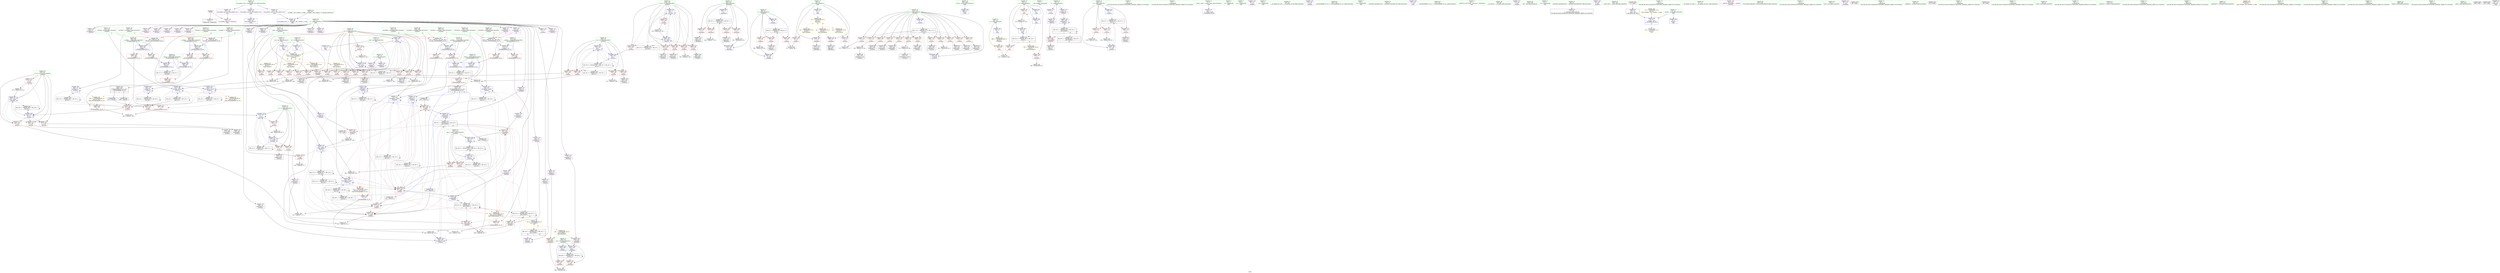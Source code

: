 digraph "SVFG" {
	label="SVFG";

	Node0x55ff44b38440 [shape=record,color=grey,label="{NodeID: 0\nNullPtr}"];
	Node0x55ff44b38440 -> Node0x55ff44b5f5d0[style=solid];
	Node0x55ff44b38440 -> Node0x55ff44b6b930[style=solid];
	Node0x55ff44bc1290 [shape=record,color=black,label="{NodeID: 609\n412 = PHI(130, 132, 148, 150, )\n1st arg _ZSt3minIiERKT_S2_S2_ }"];
	Node0x55ff44bc1290 -> Node0x55ff44b6d9e0[style=solid];
	Node0x55ff44b6c8d0 [shape=record,color=blue,label="{NodeID: 277\n134\<--286\nmin_c\<--\n_Z5solvev\n}"];
	Node0x55ff44b6c8d0 -> Node0x55ff44b608e0[style=dashed];
	Node0x55ff44b6c8d0 -> Node0x55ff44b609b0[style=dashed];
	Node0x55ff44b6c8d0 -> Node0x55ff44b6c8d0[style=dashed];
	Node0x55ff44b6c8d0 -> Node0x55ff44b6cb40[style=dashed];
	Node0x55ff44b6c8d0 -> Node0x55ff44b87a50[style=dashed];
	Node0x55ff44b6c8d0 -> Node0x55ff44b94a60[style=dashed];
	Node0x55ff44b604d0 [shape=record,color=red,label="{NodeID: 194\n273\<--120\n\<--v4\n_Z5solvev\n}"];
	Node0x55ff44b604d0 -> Node0x55ff44b72020[style=solid];
	Node0x55ff44b5d630 [shape=record,color=black,label="{NodeID: 111\n464\<--463\nidxprom1\<--\n_Z6outputv\n}"];
	Node0x55ff44b5b6f0 [shape=record,color=green,label="{NodeID: 28\n20\<--21\na\<--a_field_insensitive\nGlob }"];
	Node0x55ff44b5b6f0 -> Node0x55ff44b5d970[style=solid];
	Node0x55ff44b5b6f0 -> Node0x55ff44b62390[style=solid];
	Node0x55ff44b668a0 [shape=record,color=grey,label="{NodeID: 388\n97 = cmp(95, 96, )\n}"];
	Node0x55ff44b6df90 [shape=record,color=blue,label="{NodeID: 305\n498\<--12\nretval\<--\nmain\n}"];
	Node0x55ff44b61b90 [shape=record,color=red,label="{NodeID: 222\n306\<--305\n\<--arrayidx60\n_Z5solvev\n}"];
	Node0x55ff44b61b90 -> Node0x55ff44b66ba0[style=solid];
	Node0x55ff44b63640 [shape=record,color=purple,label="{NodeID: 139\n371\<--25\narrayidx96\<--c\n_Z5solvev\n}"];
	Node0x55ff44b63640 -> Node0x55ff44b6d360[style=solid];
	Node0x55ff44b5e0a0 [shape=record,color=green,label="{NodeID: 56\n140\<--141\nv174\<--v174_field_insensitive\n_Z5solvev\n}"];
	Node0x55ff44b5e0a0 -> Node0x55ff44b612a0[style=solid];
	Node0x55ff44b5e0a0 -> Node0x55ff44b61370[style=solid];
	Node0x55ff44b5e0a0 -> Node0x55ff44b61440[style=solid];
	Node0x55ff44b5e0a0 -> Node0x55ff44b61510[style=solid];
	Node0x55ff44b5e0a0 -> Node0x55ff44b6d020[style=solid];
	Node0x55ff44b5e0a0 -> Node0x55ff44b6d430[style=solid];
	Node0x55ff44b88950 [shape=record,color=black,label="{NodeID: 416\nMR_82V_3 = PHI(MR_82V_4, MR_82V_2, )\npts\{453 \}\n}"];
	Node0x55ff44b88950 -> Node0x55ff44b6ab80[style=dashed];
	Node0x55ff44b88950 -> Node0x55ff44b6ac50[style=dashed];
	Node0x55ff44b88950 -> Node0x55ff44b6ad20[style=dashed];
	Node0x55ff44b88950 -> Node0x55ff44b6adf0[style=dashed];
	Node0x55ff44b88950 -> Node0x55ff44b6dec0[style=dashed];
	Node0x55ff44b6b130 [shape=record,color=blue,label="{NodeID: 250\n11\<--12\ndel\<--\nGlob }"];
	Node0x55ff44b6b130 -> Node0x55ff44b9be70[style=dashed];
	Node0x55ff44b64d90 [shape=record,color=red,label="{NodeID: 167\n513\<--30\n\<--I\nmain\n}"];
	Node0x55ff44b64d90 -> Node0x55ff44b727a0[style=solid];
	Node0x55ff44b5f970 [shape=record,color=black,label="{NodeID: 84\n100\<--99\nidxprom\<--\n_Z5inputv\n}"];
	Node0x55ff44b59450 [shape=record,color=green,label="{NodeID: 1\n7\<--1\n__dso_handle\<--dummyObj\nGlob }"];
	Node0x55ff44b6c9a0 [shape=record,color=blue,label="{NodeID: 278\n136\<--288\nmv\<--\n_Z5solvev\n}"];
	Node0x55ff44b6c9a0 -> Node0x55ff44b60a80[style=dashed];
	Node0x55ff44b6c9a0 -> Node0x55ff44b60b50[style=dashed];
	Node0x55ff44b6c9a0 -> Node0x55ff44b60c20[style=dashed];
	Node0x55ff44b6c9a0 -> Node0x55ff44b60cf0[style=dashed];
	Node0x55ff44b6c9a0 -> Node0x55ff44b6c9a0[style=dashed];
	Node0x55ff44b6c9a0 -> Node0x55ff44b6cc10[style=dashed];
	Node0x55ff44b6c9a0 -> Node0x55ff44b87f50[style=dashed];
	Node0x55ff44b6c9a0 -> Node0x55ff44b94f60[style=dashed];
	Node0x55ff44b605a0 [shape=record,color=red,label="{NodeID: 195\n207\<--122\n\<--v1\n_Z5solvev\n}"];
	Node0x55ff44b605a0 -> Node0x55ff44b674a0[style=solid];
	Node0x55ff44b5d700 [shape=record,color=black,label="{NodeID: 112\n471\<--470\nidxprom4\<--\n_Z6outputv\n}"];
	Node0x55ff44b5b7f0 [shape=record,color=green,label="{NodeID: 29\n22\<--24\ns\<--s_field_insensitive\nGlob }"];
	Node0x55ff44b5b7f0 -> Node0x55ff44b62460[style=solid];
	Node0x55ff44b5b7f0 -> Node0x55ff44b62530[style=solid];
	Node0x55ff44b5b7f0 -> Node0x55ff44b62600[style=solid];
	Node0x55ff44b99780 [shape=record,color=yellow,style=double,label="{NodeID: 472\n8V_1 = ENCHI(MR_8V_0)\npts\{13 \}\nFun[_Z5solvev]}"];
	Node0x55ff44b99780 -> Node0x55ff44b64300[style=dashed];
	Node0x55ff44b66a20 [shape=record,color=grey,label="{NodeID: 389\n155 = cmp(154, 156, )\n}"];
	Node0x55ff44b6e060 [shape=record,color=blue,label="{NodeID: 306\n30\<--12\nI\<--\nmain\n}"];
	Node0x55ff44b6e060 -> Node0x55ff44b85750[style=dashed];
	Node0x55ff44b61c60 [shape=record,color=red,label="{NodeID: 223\n316\<--315\n\<--arrayidx65\n_Z5solvev\n}"];
	Node0x55ff44b61c60 -> Node0x55ff44b6cb40[style=solid];
	Node0x55ff44b63710 [shape=record,color=purple,label="{NodeID: 140\n462\<--25\narrayidx\<--c\n_Z6outputv\n}"];
	Node0x55ff44b5e170 [shape=record,color=green,label="{NodeID: 57\n142\<--143\nref.tmp75\<--ref.tmp75_field_insensitive\n_Z5solvev\n|{|<s1>12}}"];
	Node0x55ff44b5e170 -> Node0x55ff44b6ce80[style=solid];
	Node0x55ff44b5e170:s1 -> Node0x55ff44bc0b80[style=solid,color=red];
	Node0x55ff44b88e50 [shape=record,color=black,label="{NodeID: 417\nMR_57V_3 = PHI(MR_57V_4, MR_57V_2, )\npts\{389 \}\n}"];
	Node0x55ff44b88e50 -> Node0x55ff44b61fa0[style=dashed];
	Node0x55ff44b6b230 [shape=record,color=blue,label="{NodeID: 251\n14\<--12\nins\<--\nGlob }"];
	Node0x55ff44b6b230 -> Node0x55ff44b9be70[style=dashed];
	Node0x55ff44b64e60 [shape=record,color=red,label="{NodeID: 168\n95\<--86\n\<--i\n_Z5inputv\n}"];
	Node0x55ff44b64e60 -> Node0x55ff44b668a0[style=solid];
	Node0x55ff44b5fa40 [shape=record,color=black,label="{NodeID: 85\n159\<--158\nidxprom\<--\n_Z5solvev\n}"];
	Node0x55ff44b59660 [shape=record,color=green,label="{NodeID: 2\n9\<--1\n\<--dummyObj\nCan only get source location for instruction, argument, global var or function.}"];
	Node0x55ff44b91a50 [shape=record,color=black,label="{NodeID: 445\nMR_17V_3 = PHI(MR_17V_4, MR_17V_2, )\npts\{119 \}\n}"];
	Node0x55ff44b91a50 -> Node0x55ff44b65340[style=dashed];
	Node0x55ff44b91a50 -> Node0x55ff44b65410[style=dashed];
	Node0x55ff44b91a50 -> Node0x55ff44b654e0[style=dashed];
	Node0x55ff44b91a50 -> Node0x55ff44b655b0[style=dashed];
	Node0x55ff44b91a50 -> Node0x55ff44b65680[style=dashed];
	Node0x55ff44b91a50 -> Node0x55ff44b65750[style=dashed];
	Node0x55ff44b91a50 -> Node0x55ff44b65820[style=dashed];
	Node0x55ff44b91a50 -> Node0x55ff44b658f0[style=dashed];
	Node0x55ff44b91a50 -> Node0x55ff44b659c0[style=dashed];
	Node0x55ff44b91a50 -> Node0x55ff44b65a90[style=dashed];
	Node0x55ff44b91a50 -> Node0x55ff44b65b60[style=dashed];
	Node0x55ff44b91a50 -> Node0x55ff44b65c30[style=dashed];
	Node0x55ff44b91a50 -> Node0x55ff44b6d500[style=dashed];
	Node0x55ff44b6ca70 [shape=record,color=blue,label="{NodeID: 279\n138\<--12\nv51\<--\n_Z5solvev\n}"];
	Node0x55ff44b6ca70 -> Node0x55ff44b60dc0[style=dashed];
	Node0x55ff44b6ca70 -> Node0x55ff44b60e90[style=dashed];
	Node0x55ff44b6ca70 -> Node0x55ff44b60f60[style=dashed];
	Node0x55ff44b6ca70 -> Node0x55ff44b61030[style=dashed];
	Node0x55ff44b6ca70 -> Node0x55ff44b61100[style=dashed];
	Node0x55ff44b6ca70 -> Node0x55ff44b611d0[style=dashed];
	Node0x55ff44b6ca70 -> Node0x55ff44b6ca70[style=dashed];
	Node0x55ff44b6ca70 -> Node0x55ff44b6cce0[style=dashed];
	Node0x55ff44b6ca70 -> Node0x55ff44b95460[style=dashed];
	Node0x55ff44b60670 [shape=record,color=red,label="{NodeID: 196\n224\<--122\n\<--v1\n_Z5solvev\n}"];
	Node0x55ff44b60670 -> Node0x55ff44b5ff20[style=solid];
	Node0x55ff44b5d7d0 [shape=record,color=black,label="{NodeID: 113\n474\<--473\nidxprom6\<--\n_Z6outputv\n}"];
	Node0x55ff44b5b8f0 [shape=record,color=green,label="{NodeID: 30\n25\<--27\nc\<--c_field_insensitive\nGlob }"];
	Node0x55ff44b5b8f0 -> Node0x55ff44b626d0[style=solid];
	Node0x55ff44b5b8f0 -> Node0x55ff44b627a0[style=solid];
	Node0x55ff44b5b8f0 -> Node0x55ff44b62870[style=solid];
	Node0x55ff44b5b8f0 -> Node0x55ff44b62940[style=solid];
	Node0x55ff44b5b8f0 -> Node0x55ff44b62a10[style=solid];
	Node0x55ff44b5b8f0 -> Node0x55ff44b62ae0[style=solid];
	Node0x55ff44b5b8f0 -> Node0x55ff44b62bb0[style=solid];
	Node0x55ff44b5b8f0 -> Node0x55ff44b62c80[style=solid];
	Node0x55ff44b5b8f0 -> Node0x55ff44b62d50[style=solid];
	Node0x55ff44b5b8f0 -> Node0x55ff44b62e20[style=solid];
	Node0x55ff44b5b8f0 -> Node0x55ff44b62ef0[style=solid];
	Node0x55ff44b5b8f0 -> Node0x55ff44b62fc0[style=solid];
	Node0x55ff44b5b8f0 -> Node0x55ff44b63090[style=solid];
	Node0x55ff44b5b8f0 -> Node0x55ff44b63160[style=solid];
	Node0x55ff44b5b8f0 -> Node0x55ff44b63230[style=solid];
	Node0x55ff44b5b8f0 -> Node0x55ff44b63300[style=solid];
	Node0x55ff44b5b8f0 -> Node0x55ff44b633d0[style=solid];
	Node0x55ff44b5b8f0 -> Node0x55ff44b634a0[style=solid];
	Node0x55ff44b5b8f0 -> Node0x55ff44b63570[style=solid];
	Node0x55ff44b5b8f0 -> Node0x55ff44b63640[style=solid];
	Node0x55ff44b5b8f0 -> Node0x55ff44b63710[style=solid];
	Node0x55ff44b5b8f0 -> Node0x55ff44b637e0[style=solid];
	Node0x55ff44b5b8f0 -> Node0x55ff44b638b0[style=solid];
	Node0x55ff44b5b8f0 -> Node0x55ff44b63980[style=solid];
	Node0x55ff44b99890 [shape=record,color=yellow,style=double,label="{NodeID: 473\n10V_1 = ENCHI(MR_10V_0)\npts\{15 \}\nFun[_Z5solvev]}"];
	Node0x55ff44b99890 -> Node0x55ff44b643d0[style=dashed];
	Node0x55ff44b66ba0 [shape=record,color=grey,label="{NodeID: 390\n308 = cmp(306, 307, )\n}"];
	Node0x55ff44b6e130 [shape=record,color=blue,label="{NodeID: 307\n30\<--514\nI\<--inc\nmain\n}"];
	Node0x55ff44b6e130 -> Node0x55ff44b85750[style=dashed];
	Node0x55ff44b61d30 [shape=record,color=red,label="{NodeID: 224\n341\<--340\n\<--call78\n_Z5solvev\n}"];
	Node0x55ff44b61d30 -> Node0x55ff44b6d020[style=solid];
	Node0x55ff44b637e0 [shape=record,color=purple,label="{NodeID: 141\n465\<--25\narrayidx2\<--c\n_Z6outputv\n}"];
	Node0x55ff44b637e0 -> Node0x55ff44b6aec0[style=solid];
	Node0x55ff44b5e240 [shape=record,color=green,label="{NodeID: 58\n144\<--145\nref.tmp77\<--ref.tmp77_field_insensitive\n_Z5solvev\n|{|<s1>12}}"];
	Node0x55ff44b5e240 -> Node0x55ff44b6cf50[style=solid];
	Node0x55ff44b5e240:s1 -> Node0x55ff44bc0df0[style=solid,color=red];
	Node0x55ff44b9b140 [shape=record,color=yellow,style=double,label="{NodeID: 501\n55V_1 = ENCHI(MR_55V_0)\npts\{270000 \}\nFun[_Z6outputv]}"];
	Node0x55ff44b9b140 -> Node0x55ff44b6aec0[style=dashed];
	Node0x55ff44b9b140 -> Node0x55ff44b6af90[style=dashed];
	Node0x55ff44b6b330 [shape=record,color=blue,label="{NodeID: 252\n16\<--12\nM\<--\nGlob }"];
	Node0x55ff44b6b330 -> Node0x55ff44b9be70[style=dashed];
	Node0x55ff44b64f30 [shape=record,color=red,label="{NodeID: 169\n99\<--86\n\<--i\n_Z5inputv\n}"];
	Node0x55ff44b64f30 -> Node0x55ff44b5f970[style=solid];
	Node0x55ff44b5fb10 [shape=record,color=black,label="{NodeID: 86\n181\<--180\nidxprom8\<--sub\n_Z5solvev\n}"];
	Node0x55ff44b59920 [shape=record,color=green,label="{NodeID: 3\n12\<--1\n\<--dummyObj\nCan only get source location for instruction, argument, global var or function.}"];
	Node0x55ff44b91f50 [shape=record,color=black,label="{NodeID: 446\nMR_19V_2 = PHI(MR_19V_4, MR_19V_1, )\npts\{121 \}\n}"];
	Node0x55ff44b91f50 -> Node0x55ff44b6bfe0[style=dashed];
	Node0x55ff44b6cb40 [shape=record,color=blue,label="{NodeID: 280\n134\<--316\nmin_c\<--\n_Z5solvev\n}"];
	Node0x55ff44b6cb40 -> Node0x55ff44b87a50[style=dashed];
	Node0x55ff44b60740 [shape=record,color=red,label="{NodeID: 197\n268\<--122\n\<--v1\n_Z5solvev\n}"];
	Node0x55ff44b60740 -> Node0x55ff44b71d20[style=solid];
	Node0x55ff44b5d8a0 [shape=record,color=purple,label="{NodeID: 114\n55\<--4\n\<--_ZStL8__ioinit\n__cxx_global_var_init\n}"];
	Node0x55ff44b5b9f0 [shape=record,color=green,label="{NodeID: 31\n28\<--29\nT\<--T_field_insensitive\nGlob }"];
	Node0x55ff44b5b9f0 -> Node0x55ff44b64b20[style=solid];
	Node0x55ff44b5b9f0 -> Node0x55ff44b6b530[style=solid];
	Node0x55ff44b99970 [shape=record,color=yellow,style=double,label="{NodeID: 474\n12V_1 = ENCHI(MR_12V_0)\npts\{17 \}\nFun[_Z5solvev]}"];
	Node0x55ff44b99970 -> Node0x55ff44b644a0[style=dashed];
	Node0x55ff44b99970 -> Node0x55ff44b64570[style=dashed];
	Node0x55ff44b99970 -> Node0x55ff44b64640[style=dashed];
	Node0x55ff44b99970 -> Node0x55ff44b64710[style=dashed];
	Node0x55ff44b66d20 [shape=record,color=grey,label="{NodeID: 391\n172 = cmp(170, 171, )\n}"];
	Node0x55ff44b61e00 [shape=record,color=red,label="{NodeID: 225\n351\<--350\n\<--call83\n_Z5solvev\n}"];
	Node0x55ff44b61e00 -> Node0x55ff44b66720[style=solid];
	Node0x55ff44b638b0 [shape=record,color=purple,label="{NodeID: 142\n472\<--25\narrayidx5\<--c\n_Z6outputv\n}"];
	Node0x55ff44b5e310 [shape=record,color=green,label="{NodeID: 59\n146\<--147\nref.tmp80\<--ref.tmp80_field_insensitive\n_Z5solvev\n|{|<s1>13}}"];
	Node0x55ff44b5e310 -> Node0x55ff44b6d0f0[style=solid];
	Node0x55ff44b5e310:s1 -> Node0x55ff44bc0f70[style=solid,color=red];
	Node0x55ff44b9b220 [shape=record,color=yellow,style=double,label="{NodeID: 502\n4V_1 = ENCHI(MR_4V_0)\npts\{19 \}\nFun[_Z5inputv]}"];
	Node0x55ff44b9b220 -> Node0x55ff44b647e0[style=dashed];
	Node0x55ff44b6b430 [shape=record,color=blue,label="{NodeID: 253\n18\<--12\nn\<--\nGlob }"];
	Node0x55ff44b6b430 -> Node0x55ff44b9b8d0[style=dashed];
	Node0x55ff44b65000 [shape=record,color=red,label="{NodeID: 170\n105\<--86\n\<--i\n_Z5inputv\n}"];
	Node0x55ff44b65000 -> Node0x55ff44b718a0[style=solid];
	Node0x55ff44b5fbe0 [shape=record,color=black,label="{NodeID: 87\n184\<--183\nidxprom10\<--\n_Z5solvev\n}"];
	Node0x55ff44b599b0 [shape=record,color=green,label="{NodeID: 4\n32\<--1\n.str\<--dummyObj\nGlob }"];
	Node0x55ff44b92450 [shape=record,color=black,label="{NodeID: 447\nMR_21V_2 = PHI(MR_21V_3, MR_21V_1, )\npts\{123 \}\n}"];
	Node0x55ff44b92450 -> Node0x55ff44b6c320[style=dashed];
	Node0x55ff44b92450 -> Node0x55ff44b92450[style=dashed];
	Node0x55ff44b6cc10 [shape=record,color=blue,label="{NodeID: 281\n136\<--318\nmv\<--\n_Z5solvev\n}"];
	Node0x55ff44b6cc10 -> Node0x55ff44b87f50[style=dashed];
	Node0x55ff44b60810 [shape=record,color=red,label="{NodeID: 198\n239\<--132\n\<--tmp\n_Z5solvev\n}"];
	Node0x55ff44b60810 -> Node0x55ff44b67920[style=solid];
	Node0x55ff44b5d970 [shape=record,color=purple,label="{NodeID: 115\n101\<--20\narrayidx\<--a\n_Z5inputv\n}"];
	Node0x55ff44b5baf0 [shape=record,color=green,label="{NodeID: 32\n30\<--31\nI\<--I_field_insensitive\nGlob }"];
	Node0x55ff44b5baf0 -> Node0x55ff44b64bf0[style=solid];
	Node0x55ff44b5baf0 -> Node0x55ff44b64cc0[style=solid];
	Node0x55ff44b5baf0 -> Node0x55ff44b64d90[style=solid];
	Node0x55ff44b5baf0 -> Node0x55ff44b6b630[style=solid];
	Node0x55ff44b5baf0 -> Node0x55ff44b6e060[style=solid];
	Node0x55ff44b5baf0 -> Node0x55ff44b6e130[style=solid];
	Node0x55ff44b99a50 [shape=record,color=yellow,style=double,label="{NodeID: 475\n4V_1 = ENCHI(MR_4V_0)\npts\{19 \}\nFun[_Z5solvev]}"];
	Node0x55ff44b99a50 -> Node0x55ff44b648b0[style=dashed];
	Node0x55ff44b66ea0 [shape=record,color=grey,label="{NodeID: 392\n177 = cmp(176, 156, )\n}"];
	Node0x55ff44b61ed0 [shape=record,color=red,label="{NodeID: 226\n365\<--364\n\<--call92\n_Z5solvev\n}"];
	Node0x55ff44b61ed0 -> Node0x55ff44b6d360[style=solid];
	Node0x55ff44b63980 [shape=record,color=purple,label="{NodeID: 143\n475\<--25\narrayidx7\<--c\n_Z6outputv\n}"];
	Node0x55ff44b63980 -> Node0x55ff44b6af90[style=solid];
	Node0x55ff44b5e3e0 [shape=record,color=green,label="{NodeID: 60\n148\<--149\nref.tmp82\<--ref.tmp82_field_insensitive\n_Z5solvev\n|{|<s1>13}}"];
	Node0x55ff44b5e3e0 -> Node0x55ff44b6d1c0[style=solid];
	Node0x55ff44b5e3e0:s1 -> Node0x55ff44bc1290[style=solid,color=red];
	Node0x55ff44b6b530 [shape=record,color=blue,label="{NodeID: 254\n28\<--12\nT\<--\nGlob }"];
	Node0x55ff44b6b530 -> Node0x55ff44b9b9e0[style=dashed];
	Node0x55ff44b650d0 [shape=record,color=red,label="{NodeID: 171\n154\<--116\n\<--v\n_Z5solvev\n}"];
	Node0x55ff44b650d0 -> Node0x55ff44b66a20[style=solid];
	Node0x55ff44b5fcb0 [shape=record,color=black,label="{NodeID: 88\n190\<--189\nidxprom12\<--\n_Z5solvev\n}"];
	Node0x55ff44b59a40 [shape=record,color=green,label="{NodeID: 5\n34\<--1\n.str.2\<--dummyObj\nGlob }"];
	Node0x55ff44b83a50 [shape=record,color=black,label="{NodeID: 448\nMR_23V_2 = PHI(MR_23V_3, MR_23V_1, )\npts\{125 \}\n}"];
	Node0x55ff44b83a50 -> Node0x55ff44b61d30[style=dashed];
	Node0x55ff44b83a50 -> Node0x55ff44b6c180[style=dashed];
	Node0x55ff44b83a50 -> Node0x55ff44b83a50[style=dashed];
	Node0x55ff44b6cce0 [shape=record,color=blue,label="{NodeID: 282\n138\<--323\nv51\<--inc67\n_Z5solvev\n}"];
	Node0x55ff44b6cce0 -> Node0x55ff44b60dc0[style=dashed];
	Node0x55ff44b6cce0 -> Node0x55ff44b60e90[style=dashed];
	Node0x55ff44b6cce0 -> Node0x55ff44b60f60[style=dashed];
	Node0x55ff44b6cce0 -> Node0x55ff44b61030[style=dashed];
	Node0x55ff44b6cce0 -> Node0x55ff44b61100[style=dashed];
	Node0x55ff44b6cce0 -> Node0x55ff44b611d0[style=dashed];
	Node0x55ff44b6cce0 -> Node0x55ff44b6ca70[style=dashed];
	Node0x55ff44b6cce0 -> Node0x55ff44b6cce0[style=dashed];
	Node0x55ff44b6cce0 -> Node0x55ff44b95460[style=dashed];
	Node0x55ff44b608e0 [shape=record,color=red,label="{NodeID: 199\n307\<--134\n\<--min_c\n_Z5solvev\n}"];
	Node0x55ff44b608e0 -> Node0x55ff44b66ba0[style=solid];
	Node0x55ff44b62390 [shape=record,color=purple,label="{NodeID: 116\n231\<--20\narrayidx31\<--a\n_Z5solvev\n}"];
	Node0x55ff44b62390 -> Node0x55ff44b61920[style=solid];
	Node0x55ff44b5bbf0 [shape=record,color=green,label="{NodeID: 33\n44\<--48\nllvm.global_ctors\<--llvm.global_ctors_field_insensitive\nGlob }"];
	Node0x55ff44b5bbf0 -> Node0x55ff44b64000[style=solid];
	Node0x55ff44b5bbf0 -> Node0x55ff44b64100[style=solid];
	Node0x55ff44b5bbf0 -> Node0x55ff44b64200[style=solid];
	Node0x55ff44b67020 [shape=record,color=grey,label="{NodeID: 393\n400 = cmp(397, 399, )\n}"];
	Node0x55ff44b61fa0 [shape=record,color=red,label="{NodeID: 227\n408\<--388\n\<--retval\n_ZSt3maxIiERKT_S2_S2_\n}"];
	Node0x55ff44b61fa0 -> Node0x55ff44b5d3c0[style=solid];
	Node0x55ff44b63a50 [shape=record,color=purple,label="{NodeID: 144\n88\<--32\n\<--.str\n_Z5inputv\n}"];
	Node0x55ff44b5e4b0 [shape=record,color=green,label="{NodeID: 61\n150\<--151\nref.tmp90\<--ref.tmp90_field_insensitive\n_Z5solvev\n|{|<s1>14}}"];
	Node0x55ff44b5e4b0 -> Node0x55ff44b6d290[style=solid];
	Node0x55ff44b5e4b0:s1 -> Node0x55ff44bc1290[style=solid,color=red];
	Node0x55ff44b8a250 [shape=record,color=black,label="{NodeID: 421\nMR_31V_4 = PHI(MR_31V_5, MR_31V_3, )\npts\{133 \}\n}"];
	Node0x55ff44b8a250 -> Node0x55ff44b61780[style=dashed];
	Node0x55ff44b8a250 -> Node0x55ff44b61e00[style=dashed];
	Node0x55ff44b8a250 -> Node0x55ff44b61ed0[style=dashed];
	Node0x55ff44b8a250 -> Node0x55ff44b6c590[style=dashed];
	Node0x55ff44b8a250 -> Node0x55ff44b8a250[style=dashed];
	Node0x55ff44b8a250 -> Node0x55ff44b94590[style=dashed];
	Node0x55ff44b6b630 [shape=record,color=blue,label="{NodeID: 255\n30\<--12\nI\<--\nGlob }"];
	Node0x55ff44b6b630 -> Node0x55ff44b6e060[style=dashed];
	Node0x55ff44b651a0 [shape=record,color=red,label="{NodeID: 172\n158\<--116\n\<--v\n_Z5solvev\n}"];
	Node0x55ff44b651a0 -> Node0x55ff44b5fa40[style=solid];
	Node0x55ff44b5fd80 [shape=record,color=black,label="{NodeID: 89\n193\<--192\nidxprom14\<--\n_Z5solvev\n}"];
	Node0x55ff44b59ad0 [shape=record,color=green,label="{NodeID: 6\n36\<--1\n.str.3\<--dummyObj\nGlob }"];
	Node0x55ff44b83f50 [shape=record,color=black,label="{NodeID: 449\nMR_25V_2 = PHI(MR_25V_3, MR_25V_1, )\npts\{127 \}\n}"];
	Node0x55ff44b83f50 -> Node0x55ff44b61d30[style=dashed];
	Node0x55ff44b83f50 -> Node0x55ff44b6c250[style=dashed];
	Node0x55ff44b83f50 -> Node0x55ff44b83f50[style=dashed];
	Node0x55ff44b715a0 [shape=record,color=grey,label="{NodeID: 366\n337 = Binary(335, 336, )\n}"];
	Node0x55ff44b715a0 -> Node0x55ff44b6ce80[style=solid];
	Node0x55ff44b6cdb0 [shape=record,color=blue,label="{NodeID: 283\n332\<--334\narrayidx73\<--\n_Z5solvev\n}"];
	Node0x55ff44b6cdb0 -> Node0x55ff44b61ac0[style=dashed];
	Node0x55ff44b6cdb0 -> Node0x55ff44b6cdb0[style=dashed];
	Node0x55ff44b6cdb0 -> Node0x55ff44b97760[style=dashed];
	Node0x55ff44b609b0 [shape=record,color=red,label="{NodeID: 200\n360\<--134\n\<--min_c\n_Z5solvev\n}"];
	Node0x55ff44b609b0 -> Node0x55ff44b71ba0[style=solid];
	Node0x55ff44b62460 [shape=record,color=purple,label="{NodeID: 117\n277\<--22\n\<--s\n_Z5solvev\n}"];
	Node0x55ff44b5bcf0 [shape=record,color=green,label="{NodeID: 34\n49\<--50\n__cxx_global_var_init\<--__cxx_global_var_init_field_insensitive\n}"];
	Node0x55ff44b671a0 [shape=record,color=grey,label="{NodeID: 394\n425 = cmp(422, 424, )\n}"];
	Node0x55ff44b62070 [shape=record,color=red,label="{NodeID: 228\n396\<--390\n\<--__a.addr\n_ZSt3maxIiERKT_S2_S2_\n}"];
	Node0x55ff44b62070 -> Node0x55ff44b6a290[style=solid];
	Node0x55ff44b63b20 [shape=record,color=purple,label="{NodeID: 145\n102\<--34\n\<--.str.2\n_Z5inputv\n}"];
	Node0x55ff44b5e580 [shape=record,color=green,label="{NodeID: 62\n202\<--203\n_ZSt3maxIiERKT_S2_S2_\<--_ZSt3maxIiERKT_S2_S2__field_insensitive\n}"];
	Node0x55ff44b8a750 [shape=record,color=black,label="{NodeID: 422\nMR_55V_7 = PHI(MR_55V_8, MR_55V_6, )\npts\{270000 \}\n|{|<s10>7|<s11>10}}"];
	Node0x55ff44b8a750 -> Node0x55ff44b615e0[style=dashed];
	Node0x55ff44b8a750 -> Node0x55ff44b61780[style=dashed];
	Node0x55ff44b8a750 -> Node0x55ff44b61850[style=dashed];
	Node0x55ff44b8a750 -> Node0x55ff44b619f0[style=dashed];
	Node0x55ff44b8a750 -> Node0x55ff44b61b90[style=dashed];
	Node0x55ff44b8a750 -> Node0x55ff44b61c60[style=dashed];
	Node0x55ff44b8a750 -> Node0x55ff44b6c0b0[style=dashed];
	Node0x55ff44b8a750 -> Node0x55ff44b6c660[style=dashed];
	Node0x55ff44b8a750 -> Node0x55ff44b85250[style=dashed];
	Node0x55ff44b8a750 -> Node0x55ff44b97c60[style=dashed];
	Node0x55ff44b8a750:s10 -> Node0x55ff44b9b6e0[style=dashed,color=red];
	Node0x55ff44b8a750:s11 -> Node0x55ff44b9b6e0[style=dashed,color=red];
	Node0x55ff44b6b730 [shape=record,color=blue,label="{NodeID: 256\n523\<--45\nllvm.global_ctors_0\<--\nGlob }"];
	Node0x55ff44b65270 [shape=record,color=red,label="{NodeID: 173\n164\<--116\n\<--v\n_Z5solvev\n}"];
	Node0x55ff44b65270 -> Node0x55ff44b71a20[style=solid];
	Node0x55ff44b5fe50 [shape=record,color=black,label="{NodeID: 90\n222\<--221\nidxprom26\<--sub25\n_Z5solvev\n}"];
	Node0x55ff44b5a310 [shape=record,color=green,label="{NodeID: 7\n38\<--1\n.str.4\<--dummyObj\nGlob }"];
	Node0x55ff44b84040 [shape=record,color=black,label="{NodeID: 450\nMR_27V_2 = PHI(MR_27V_3, MR_27V_1, )\npts\{129 \}\n}"];
	Node0x55ff44b84040 -> Node0x55ff44b61e00[style=dashed];
	Node0x55ff44b84040 -> Node0x55ff44b61ed0[style=dashed];
	Node0x55ff44b84040 -> Node0x55ff44b6c3f0[style=dashed];
	Node0x55ff44b84040 -> Node0x55ff44b84040[style=dashed];
	Node0x55ff44b71720 [shape=record,color=grey,label="{NodeID: 367\n347 = Binary(345, 346, )\n}"];
	Node0x55ff44b71720 -> Node0x55ff44b6d0f0[style=solid];
	Node0x55ff44b6ce80 [shape=record,color=blue,label="{NodeID: 284\n142\<--337\nref.tmp75\<--sub76\n_Z5solvev\n|{|<s3>12}}"];
	Node0x55ff44b6ce80 -> Node0x55ff44b61d30[style=dashed];
	Node0x55ff44b6ce80 -> Node0x55ff44b6ce80[style=dashed];
	Node0x55ff44b6ce80 -> Node0x55ff44b95e60[style=dashed];
	Node0x55ff44b6ce80:s3 -> Node0x55ff44b99590[style=dashed,color=red];
	Node0x55ff44b60a80 [shape=record,color=red,label="{NodeID: 201\n326\<--136\n\<--mv\n_Z5solvev\n}"];
	Node0x55ff44b60a80 -> Node0x55ff44b67320[style=solid];
	Node0x55ff44b62530 [shape=record,color=purple,label="{NodeID: 118\n296\<--22\narrayidx56\<--s\n_Z5solvev\n}"];
	Node0x55ff44b62530 -> Node0x55ff44b61ac0[style=solid];
	Node0x55ff44b5bdf0 [shape=record,color=green,label="{NodeID: 35\n53\<--54\n_ZNSt8ios_base4InitC1Ev\<--_ZNSt8ios_base4InitC1Ev_field_insensitive\n}"];
	Node0x55ff44b67320 [shape=record,color=grey,label="{NodeID: 395\n327 = cmp(326, 288, )\n}"];
	Node0x55ff44b62140 [shape=record,color=red,label="{NodeID: 229\n405\<--390\n\<--__a.addr\n_ZSt3maxIiERKT_S2_S2_\n}"];
	Node0x55ff44b62140 -> Node0x55ff44b6d840[style=solid];
	Node0x55ff44b63bf0 [shape=record,color=purple,label="{NodeID: 146\n501\<--34\n\<--.str.2\nmain\n}"];
	Node0x55ff44b5e680 [shape=record,color=green,label="{NodeID: 63\n215\<--216\n_ZSt3minIiERKT_S2_S2_\<--_ZSt3minIiERKT_S2_S2__field_insensitive\n}"];
	Node0x55ff44b6b830 [shape=record,color=blue,label="{NodeID: 257\n524\<--46\nllvm.global_ctors_1\<--_GLOBAL__sub_I_blando_1_0.cpp\nGlob }"];
	Node0x55ff44b65340 [shape=record,color=red,label="{NodeID: 174\n170\<--118\n\<--i\n_Z5solvev\n}"];
	Node0x55ff44b65340 -> Node0x55ff44b66d20[style=solid];
	Node0x55ff44b5ff20 [shape=record,color=black,label="{NodeID: 91\n225\<--224\nidxprom28\<--\n_Z5solvev\n}"];
	Node0x55ff44b5a3a0 [shape=record,color=green,label="{NodeID: 8\n40\<--1\n__PRETTY_FUNCTION__._Z5solvev\<--dummyObj\nGlob }"];
	Node0x55ff44b84130 [shape=record,color=black,label="{NodeID: 451\nMR_29V_2 = PHI(MR_29V_3, MR_29V_1, )\npts\{131 \}\n}"];
	Node0x55ff44b84130 -> Node0x55ff44b61e00[style=dashed];
	Node0x55ff44b84130 -> Node0x55ff44b61ed0[style=dashed];
	Node0x55ff44b84130 -> Node0x55ff44b6c4c0[style=dashed];
	Node0x55ff44b84130 -> Node0x55ff44b84130[style=dashed];
	Node0x55ff44b718a0 [shape=record,color=grey,label="{NodeID: 368\n106 = Binary(105, 93, )\n}"];
	Node0x55ff44b718a0 -> Node0x55ff44b6bbd0[style=solid];
	Node0x55ff44b6cf50 [shape=record,color=blue,label="{NodeID: 285\n144\<--12\nref.tmp77\<--\n_Z5solvev\n|{|<s3>12}}"];
	Node0x55ff44b6cf50 -> Node0x55ff44b61d30[style=dashed];
	Node0x55ff44b6cf50 -> Node0x55ff44b6cf50[style=dashed];
	Node0x55ff44b6cf50 -> Node0x55ff44b96360[style=dashed];
	Node0x55ff44b6cf50:s3 -> Node0x55ff44b99290[style=dashed,color=red];
	Node0x55ff44b60b50 [shape=record,color=red,label="{NodeID: 202\n330\<--136\n\<--mv\n_Z5solvev\n}"];
	Node0x55ff44b60b50 -> Node0x55ff44b5cfb0[style=solid];
	Node0x55ff44b62600 [shape=record,color=purple,label="{NodeID: 119\n332\<--22\narrayidx73\<--s\n_Z5solvev\n}"];
	Node0x55ff44b62600 -> Node0x55ff44b6cdb0[style=solid];
	Node0x55ff44b5bef0 [shape=record,color=green,label="{NodeID: 36\n59\<--60\n__cxa_atexit\<--__cxa_atexit_field_insensitive\n}"];
	Node0x55ff44b674a0 [shape=record,color=grey,label="{NodeID: 396\n218 = cmp(207, 217, )\n}"];
	Node0x55ff44b62210 [shape=record,color=red,label="{NodeID: 230\n398\<--392\n\<--__b.addr\n_ZSt3maxIiERKT_S2_S2_\n}"];
	Node0x55ff44b62210 -> Node0x55ff44b6a360[style=solid];
	Node0x55ff44b63cc0 [shape=record,color=purple,label="{NodeID: 147\n243\<--36\n\<--.str.3\n_Z5solvev\n}"];
	Node0x55ff44b5e780 [shape=record,color=green,label="{NodeID: 64\n235\<--236\nabs\<--abs_field_insensitive\n}"];
	Node0x55ff44b9b6e0 [shape=record,color=yellow,style=double,label="{NodeID: 507\n73V_1 = ENCHI(MR_73V_0)\npts\{129 147 270000 \}\nFun[_ZSt3minIiERKT_S2_S2_]}"];
	Node0x55ff44b9b6e0 -> Node0x55ff44b6a910[style=dashed];
	Node0x55ff44b6b930 [shape=record,color=blue, style = dotted,label="{NodeID: 258\n525\<--3\nllvm.global_ctors_2\<--dummyVal\nGlob }"];
	Node0x55ff44b65410 [shape=record,color=red,label="{NodeID: 175\n179\<--118\n\<--i\n_Z5solvev\n}"];
	Node0x55ff44b65410 -> Node0x55ff44b72c20[style=solid];
	Node0x55ff44b5fff0 [shape=record,color=black,label="{NodeID: 92\n230\<--229\nidxprom30\<--\n_Z5solvev\n}"];
	Node0x55ff44b5a430 [shape=record,color=green,label="{NodeID: 9\n42\<--1\n.str.5\<--dummyObj\nGlob }"];
	Node0x55ff44b94590 [shape=record,color=black,label="{NodeID: 452\nMR_31V_2 = PHI(MR_31V_3, MR_31V_1, )\npts\{133 \}\n}"];
	Node0x55ff44b94590 -> Node0x55ff44b61e00[style=dashed];
	Node0x55ff44b94590 -> Node0x55ff44b61ed0[style=dashed];
	Node0x55ff44b94590 -> Node0x55ff44b8a250[style=dashed];
	Node0x55ff44b94590 -> Node0x55ff44b94590[style=dashed];
	Node0x55ff44b71a20 [shape=record,color=grey,label="{NodeID: 369\n165 = Binary(164, 93, )\n}"];
	Node0x55ff44b71a20 -> Node0x55ff44b6be40[style=solid];
	Node0x55ff44b6d020 [shape=record,color=blue,label="{NodeID: 286\n140\<--341\nv174\<--\n_Z5solvev\n}"];
	Node0x55ff44b6d020 -> Node0x55ff44b612a0[style=dashed];
	Node0x55ff44b6d020 -> Node0x55ff44b61370[style=dashed];
	Node0x55ff44b6d020 -> Node0x55ff44b61440[style=dashed];
	Node0x55ff44b6d020 -> Node0x55ff44b61510[style=dashed];
	Node0x55ff44b6d020 -> Node0x55ff44b6d020[style=dashed];
	Node0x55ff44b6d020 -> Node0x55ff44b6d430[style=dashed];
	Node0x55ff44b6d020 -> Node0x55ff44b95960[style=dashed];
	Node0x55ff44b60c20 [shape=record,color=red,label="{NodeID: 203\n335\<--136\n\<--mv\n_Z5solvev\n}"];
	Node0x55ff44b60c20 -> Node0x55ff44b715a0[style=solid];
	Node0x55ff44b626d0 [shape=record,color=purple,label="{NodeID: 120\n160\<--25\n\<--c\n_Z5solvev\n}"];
	Node0x55ff44b5bff0 [shape=record,color=green,label="{NodeID: 37\n58\<--64\n_ZNSt8ios_base4InitD1Ev\<--_ZNSt8ios_base4InitD1Ev_field_insensitive\n}"];
	Node0x55ff44b5bff0 -> Node0x55ff44b5f7a0[style=solid];
	Node0x55ff44b67620 [shape=record,color=grey,label="{NodeID: 397\n507 = cmp(505, 506, )\n}"];
	Node0x55ff44b6a200 [shape=record,color=red,label="{NodeID: 231\n402\<--392\n\<--__b.addr\n_ZSt3maxIiERKT_S2_S2_\n}"];
	Node0x55ff44b6a200 -> Node0x55ff44b6d770[style=solid];
	Node0x55ff44b63d90 [shape=record,color=purple,label="{NodeID: 148\n244\<--38\n\<--.str.4\n_Z5solvev\n}"];
	Node0x55ff44b5e880 [shape=record,color=green,label="{NodeID: 65\n248\<--249\n__assert_fail\<--__assert_fail_field_insensitive\n}"];
	Node0x55ff44ba1320 [shape=record,color=yellow,style=double,label="{NodeID: 591\n55V_3 = CSCHI(MR_55V_2)\npts\{270000 \}\nCS[]|{|<s1>19}}"];
	Node0x55ff44ba1320 -> Node0x55ff44b86150[style=dashed];
	Node0x55ff44ba1320:s1 -> Node0x55ff44b9b140[style=dashed,color=red];
	Node0x55ff44b9b7f0 [shape=record,color=yellow,style=double,label="{NodeID: 508\n75V_1 = ENCHI(MR_75V_0)\npts\{131 133 149 151 \}\nFun[_ZSt3minIiERKT_S2_S2_]}"];
	Node0x55ff44b9b7f0 -> Node0x55ff44b6a840[style=dashed];
	Node0x55ff44b6ba30 [shape=record,color=blue,label="{NodeID: 259\n8\<--78\n_ZL2pi\<--conv\n__cxx_global_var_init.1\n|{<s0>21}}"];
	Node0x55ff44b6ba30:s0 -> Node0x55ff44ba1400[style=dashed,color=blue];
	Node0x55ff44b654e0 [shape=record,color=red,label="{NodeID: 176\n189\<--118\n\<--i\n_Z5solvev\n}"];
	Node0x55ff44b654e0 -> Node0x55ff44b5fcb0[style=solid];
	Node0x55ff44b600c0 [shape=record,color=black,label="{NodeID: 93\n253\<--252\nidxprom36\<--\n_Z5solvev\n}"];
	Node0x55ff44b5a4f0 [shape=record,color=green,label="{NodeID: 10\n45\<--1\n\<--dummyObj\nCan only get source location for instruction, argument, global var or function.}"];
	Node0x55ff44b94a60 [shape=record,color=black,label="{NodeID: 453\nMR_33V_2 = PHI(MR_33V_5, MR_33V_1, )\npts\{135 \}\n}"];
	Node0x55ff44b94a60 -> Node0x55ff44b6c8d0[style=dashed];
	Node0x55ff44b71ba0 [shape=record,color=grey,label="{NodeID: 370\n362 = Binary(360, 361, )\n}"];
	Node0x55ff44b71ba0 -> Node0x55ff44b6d290[style=solid];
	Node0x55ff44b6d0f0 [shape=record,color=blue,label="{NodeID: 287\n146\<--347\nref.tmp80\<--add81\n_Z5solvev\n|{|<s4>13}}"];
	Node0x55ff44b6d0f0 -> Node0x55ff44b61e00[style=dashed];
	Node0x55ff44b6d0f0 -> Node0x55ff44b61ed0[style=dashed];
	Node0x55ff44b6d0f0 -> Node0x55ff44b6d0f0[style=dashed];
	Node0x55ff44b6d0f0 -> Node0x55ff44b96860[style=dashed];
	Node0x55ff44b6d0f0:s4 -> Node0x55ff44b9b6e0[style=dashed,color=red];
	Node0x55ff44b60cf0 [shape=record,color=red,label="{NodeID: 204\n345\<--136\n\<--mv\n_Z5solvev\n}"];
	Node0x55ff44b60cf0 -> Node0x55ff44b71720[style=solid];
	Node0x55ff44b627a0 [shape=record,color=purple,label="{NodeID: 121\n161\<--25\narrayidx\<--c\n_Z5solvev\n}"];
	Node0x55ff44b627a0 -> Node0x55ff44b6bd70[style=solid];
	Node0x55ff44b5c0f0 [shape=record,color=green,label="{NodeID: 38\n71\<--72\n__cxx_global_var_init.1\<--__cxx_global_var_init.1_field_insensitive\n}"];
	Node0x55ff44b677a0 [shape=record,color=grey,label="{NodeID: 398\n468 = cmp(466, 467, )\n}"];
	Node0x55ff44b6a290 [shape=record,color=red,label="{NodeID: 232\n397\<--396\n\<--\n_ZSt3maxIiERKT_S2_S2_\n}"];
	Node0x55ff44b6a290 -> Node0x55ff44b67020[style=solid];
	Node0x55ff44b63e60 [shape=record,color=purple,label="{NodeID: 149\n245\<--40\n\<--__PRETTY_FUNCTION__._Z5solvev\n_Z5solvev\n}"];
	Node0x55ff44b5e980 [shape=record,color=green,label="{NodeID: 66\n282\<--283\nllvm.memset.p0i8.i64\<--llvm.memset.p0i8.i64_field_insensitive\n}"];
	Node0x55ff44ba1400 [shape=record,color=yellow,style=double,label="{NodeID: 592\n2V_2 = CSCHI(MR_2V_1)\npts\{10 \}\nCS[]}"];
	Node0x55ff44b9b8d0 [shape=record,color=yellow,style=double,label="{NodeID: 509\n4V_1 = ENCHI(MR_4V_0)\npts\{19 \}\nFun[main]|{<s0>17|<s1>18|<s2>19}}"];
	Node0x55ff44b9b8d0:s0 -> Node0x55ff44b9b220[style=dashed,color=red];
	Node0x55ff44b9b8d0:s1 -> Node0x55ff44b99a50[style=dashed,color=red];
	Node0x55ff44b9b8d0:s2 -> Node0x55ff44b9ad90[style=dashed,color=red];
	Node0x55ff44b6bb00 [shape=record,color=blue,label="{NodeID: 260\n86\<--93\ni\<--\n_Z5inputv\n}"];
	Node0x55ff44b6bb00 -> Node0x55ff44b98160[style=dashed];
	Node0x55ff44b655b0 [shape=record,color=red,label="{NodeID: 177\n220\<--118\n\<--i\n_Z5solvev\n}"];
	Node0x55ff44b655b0 -> Node0x55ff44b71ea0[style=solid];
	Node0x55ff44b60190 [shape=record,color=black,label="{NodeID: 94\n256\<--255\nidxprom38\<--\n_Z5solvev\n}"];
	Node0x55ff44b5a5f0 [shape=record,color=green,label="{NodeID: 11\n75\<--1\n\<--dummyObj\nCan only get source location for instruction, argument, global var or function.}"];
	Node0x55ff44b94f60 [shape=record,color=black,label="{NodeID: 454\nMR_35V_2 = PHI(MR_35V_5, MR_35V_1, )\npts\{137 \}\n}"];
	Node0x55ff44b94f60 -> Node0x55ff44b6c9a0[style=dashed];
	Node0x55ff44b71d20 [shape=record,color=grey,label="{NodeID: 371\n269 = Binary(268, 93, )\n}"];
	Node0x55ff44b71d20 -> Node0x55ff44b6c730[style=solid];
	Node0x55ff44b6d1c0 [shape=record,color=blue,label="{NodeID: 288\n148\<--213\nref.tmp82\<--\n_Z5solvev\n|{|<s4>13}}"];
	Node0x55ff44b6d1c0 -> Node0x55ff44b61e00[style=dashed];
	Node0x55ff44b6d1c0 -> Node0x55ff44b61ed0[style=dashed];
	Node0x55ff44b6d1c0 -> Node0x55ff44b6d1c0[style=dashed];
	Node0x55ff44b6d1c0 -> Node0x55ff44b96d60[style=dashed];
	Node0x55ff44b6d1c0:s4 -> Node0x55ff44b9b7f0[style=dashed,color=red];
	Node0x55ff44b60dc0 [shape=record,color=red,label="{NodeID: 205\n291\<--138\n\<--v51\n_Z5solvev\n}"];
	Node0x55ff44b60dc0 -> Node0x55ff44b665a0[style=solid];
	Node0x55ff44b62870 [shape=record,color=purple,label="{NodeID: 122\n182\<--25\narrayidx9\<--c\n_Z5solvev\n}"];
	Node0x55ff44b5c1f0 [shape=record,color=green,label="{NodeID: 39\n76\<--77\nacos\<--acos_field_insensitive\n}"];
	Node0x55ff44b67920 [shape=record,color=grey,label="{NodeID: 399\n240 = cmp(239, 12, )\n}"];
	Node0x55ff44b6a360 [shape=record,color=red,label="{NodeID: 233\n399\<--398\n\<--\n_ZSt3maxIiERKT_S2_S2_\n}"];
	Node0x55ff44b6a360 -> Node0x55ff44b67020[style=solid];
	Node0x55ff44b63f30 [shape=record,color=purple,label="{NodeID: 150\n487\<--42\n\<--.str.5\n_Z6outputv\n}"];
	Node0x55ff44b5ea80 [shape=record,color=green,label="{NodeID: 67\n388\<--389\nretval\<--retval_field_insensitive\n_ZSt3maxIiERKT_S2_S2_\n}"];
	Node0x55ff44b5ea80 -> Node0x55ff44b61fa0[style=solid];
	Node0x55ff44b5ea80 -> Node0x55ff44b6d770[style=solid];
	Node0x55ff44b5ea80 -> Node0x55ff44b6d840[style=solid];
	Node0x55ff44bbfcf0 [shape=record,color=black,label="{NodeID: 593\n89 = PHI()\n}"];
	Node0x55ff44b9b9e0 [shape=record,color=yellow,style=double,label="{NodeID: 510\n86V_1 = ENCHI(MR_86V_0)\npts\{29 \}\nFun[main]}"];
	Node0x55ff44b9b9e0 -> Node0x55ff44b64b20[style=dashed];
	Node0x55ff44b6bbd0 [shape=record,color=blue,label="{NodeID: 261\n86\<--106\ni\<--inc\n_Z5inputv\n}"];
	Node0x55ff44b6bbd0 -> Node0x55ff44b98160[style=dashed];
	Node0x55ff44b65680 [shape=record,color=red,label="{NodeID: 178\n229\<--118\n\<--i\n_Z5solvev\n}"];
	Node0x55ff44b65680 -> Node0x55ff44b5fff0[style=solid];
	Node0x55ff44b60260 [shape=record,color=black,label="{NodeID: 95\n261\<--260\nidxprom41\<--\n_Z5solvev\n}"];
	Node0x55ff44b5a6f0 [shape=record,color=green,label="{NodeID: 12\n93\<--1\n\<--dummyObj\nCan only get source location for instruction, argument, global var or function.}"];
	Node0x55ff44b95460 [shape=record,color=black,label="{NodeID: 455\nMR_37V_2 = PHI(MR_37V_5, MR_37V_1, )\npts\{139 \}\n}"];
	Node0x55ff44b95460 -> Node0x55ff44b6ca70[style=dashed];
	Node0x55ff44b71ea0 [shape=record,color=grey,label="{NodeID: 372\n221 = Binary(220, 93, )\n}"];
	Node0x55ff44b71ea0 -> Node0x55ff44b5fe50[style=solid];
	Node0x55ff44b6d290 [shape=record,color=blue,label="{NodeID: 289\n150\<--362\nref.tmp90\<--add91\n_Z5solvev\n|{|<s4>14}}"];
	Node0x55ff44b6d290 -> Node0x55ff44b61e00[style=dashed];
	Node0x55ff44b6d290 -> Node0x55ff44b61ed0[style=dashed];
	Node0x55ff44b6d290 -> Node0x55ff44b6d290[style=dashed];
	Node0x55ff44b6d290 -> Node0x55ff44b8e350[style=dashed];
	Node0x55ff44b6d290:s4 -> Node0x55ff44b9b7f0[style=dashed,color=red];
	Node0x55ff44b60e90 [shape=record,color=red,label="{NodeID: 206\n294\<--138\n\<--v51\n_Z5solvev\n}"];
	Node0x55ff44b60e90 -> Node0x55ff44b5cad0[style=solid];
	Node0x55ff44b62940 [shape=record,color=purple,label="{NodeID: 123\n185\<--25\narrayidx11\<--c\n_Z5solvev\n}"];
	Node0x55ff44b62940 -> Node0x55ff44b615e0[style=solid];
	Node0x55ff44b5c2f0 [shape=record,color=green,label="{NodeID: 40\n83\<--84\n_Z5inputv\<--_Z5inputv_field_insensitive\n}"];
	Node0x55ff44b67aa0 [shape=record,color=grey,label="{NodeID: 400\n458 = cmp(457, 156, )\n}"];
	Node0x55ff44b6a430 [shape=record,color=red,label="{NodeID: 234\n433\<--413\n\<--retval\n_ZSt3minIiERKT_S2_S2_\n}"];
	Node0x55ff44b6a430 -> Node0x55ff44b5d490[style=solid];
	Node0x55ff44b64000 [shape=record,color=purple,label="{NodeID: 151\n523\<--44\nllvm.global_ctors_0\<--llvm.global_ctors\nGlob }"];
	Node0x55ff44b64000 -> Node0x55ff44b6b730[style=solid];
	Node0x55ff44b5eb50 [shape=record,color=green,label="{NodeID: 68\n390\<--391\n__a.addr\<--__a.addr_field_insensitive\n_ZSt3maxIiERKT_S2_S2_\n}"];
	Node0x55ff44b5eb50 -> Node0x55ff44b62070[style=solid];
	Node0x55ff44b5eb50 -> Node0x55ff44b62140[style=solid];
	Node0x55ff44b5eb50 -> Node0x55ff44b6d5d0[style=solid];
	Node0x55ff44bbfdf0 [shape=record,color=black,label="{NodeID: 594\n103 = PHI()\n}"];
	Node0x55ff44b6bca0 [shape=record,color=blue,label="{NodeID: 262\n116\<--12\nv\<--\n_Z5solvev\n}"];
	Node0x55ff44b6bca0 -> Node0x55ff44b87050[style=dashed];
	Node0x55ff44b65750 [shape=record,color=red,label="{NodeID: 179\n252\<--118\n\<--i\n_Z5solvev\n}"];
	Node0x55ff44b65750 -> Node0x55ff44b600c0[style=solid];
	Node0x55ff44b5ca00 [shape=record,color=black,label="{NodeID: 96\n264\<--263\nidxprom43\<--\n_Z5solvev\n}"];
	Node0x55ff44b5a7f0 [shape=record,color=green,label="{NodeID: 13\n156\<--1\n\<--dummyObj\nCan only get source location for instruction, argument, global var or function.}"];
	Node0x55ff44b95960 [shape=record,color=black,label="{NodeID: 456\nMR_39V_2 = PHI(MR_39V_3, MR_39V_1, )\npts\{141 \}\n}"];
	Node0x55ff44b95960 -> Node0x55ff44b6d020[style=dashed];
	Node0x55ff44b95960 -> Node0x55ff44b95960[style=dashed];
	Node0x55ff44b72020 [shape=record,color=grey,label="{NodeID: 373\n274 = Binary(273, 93, )\n}"];
	Node0x55ff44b72020 -> Node0x55ff44b6c800[style=solid];
	Node0x55ff44b6d360 [shape=record,color=blue,label="{NodeID: 290\n371\<--365\narrayidx96\<--\n_Z5solvev\n}"];
	Node0x55ff44b6d360 -> Node0x55ff44b85250[style=dashed];
	Node0x55ff44b60f60 [shape=record,color=red,label="{NodeID: 207\n303\<--138\n\<--v51\n_Z5solvev\n}"];
	Node0x55ff44b60f60 -> Node0x55ff44b5cd40[style=solid];
	Node0x55ff44b62a10 [shape=record,color=purple,label="{NodeID: 124\n191\<--25\narrayidx13\<--c\n_Z5solvev\n}"];
	Node0x55ff44b5c3f0 [shape=record,color=green,label="{NodeID: 41\n86\<--87\ni\<--i_field_insensitive\n_Z5inputv\n}"];
	Node0x55ff44b5c3f0 -> Node0x55ff44b64e60[style=solid];
	Node0x55ff44b5c3f0 -> Node0x55ff44b64f30[style=solid];
	Node0x55ff44b5c3f0 -> Node0x55ff44b65000[style=solid];
	Node0x55ff44b5c3f0 -> Node0x55ff44b6bb00[style=solid];
	Node0x55ff44b5c3f0 -> Node0x55ff44b6bbd0[style=solid];
	Node0x55ff44b6a500 [shape=record,color=red,label="{NodeID: 235\n423\<--415\n\<--__a.addr\n_ZSt3minIiERKT_S2_S2_\n}"];
	Node0x55ff44b6a500 -> Node0x55ff44b6a910[style=solid];
	Node0x55ff44b64100 [shape=record,color=purple,label="{NodeID: 152\n524\<--44\nllvm.global_ctors_1\<--llvm.global_ctors\nGlob }"];
	Node0x55ff44b64100 -> Node0x55ff44b6b830[style=solid];
	Node0x55ff44b5ec20 [shape=record,color=green,label="{NodeID: 69\n392\<--393\n__b.addr\<--__b.addr_field_insensitive\n_ZSt3maxIiERKT_S2_S2_\n}"];
	Node0x55ff44b5ec20 -> Node0x55ff44b62210[style=solid];
	Node0x55ff44b5ec20 -> Node0x55ff44b6a200[style=solid];
	Node0x55ff44b5ec20 -> Node0x55ff44b6d6a0[style=solid];
	Node0x55ff44bbfef0 [shape=record,color=black,label="{NodeID: 595\n56 = PHI()\n}"];
	Node0x55ff44b6bd70 [shape=record,color=blue,label="{NodeID: 263\n161\<--12\narrayidx\<--\n_Z5solvev\n}"];
	Node0x55ff44b6bd70 -> Node0x55ff44b6bd70[style=dashed];
	Node0x55ff44b6bd70 -> Node0x55ff44b97c60[style=dashed];
	Node0x55ff44b65820 [shape=record,color=red,label="{NodeID: 180\n260\<--118\n\<--i\n_Z5solvev\n}"];
	Node0x55ff44b65820 -> Node0x55ff44b60260[style=solid];
	Node0x55ff44b5cad0 [shape=record,color=black,label="{NodeID: 97\n295\<--294\nidxprom55\<--\n_Z5solvev\n}"];
	Node0x55ff44b5a8f0 [shape=record,color=green,label="{NodeID: 14\n213\<--1\n\<--dummyObj\nCan only get source location for instruction, argument, global var or function.}"];
	Node0x55ff44b95e60 [shape=record,color=black,label="{NodeID: 457\nMR_41V_2 = PHI(MR_41V_3, MR_41V_1, )\npts\{143 \}\n}"];
	Node0x55ff44b95e60 -> Node0x55ff44b616b0[style=dashed];
	Node0x55ff44b95e60 -> Node0x55ff44b6ce80[style=dashed];
	Node0x55ff44b95e60 -> Node0x55ff44b95e60[style=dashed];
	Node0x55ff44b721a0 [shape=record,color=grey,label="{NodeID: 374\n375 = Binary(374, 93, )\n}"];
	Node0x55ff44b721a0 -> Node0x55ff44b6d430[style=solid];
	Node0x55ff44b6d430 [shape=record,color=blue,label="{NodeID: 291\n140\<--375\nv174\<--inc98\n_Z5solvev\n}"];
	Node0x55ff44b6d430 -> Node0x55ff44b612a0[style=dashed];
	Node0x55ff44b6d430 -> Node0x55ff44b61370[style=dashed];
	Node0x55ff44b6d430 -> Node0x55ff44b61440[style=dashed];
	Node0x55ff44b6d430 -> Node0x55ff44b61510[style=dashed];
	Node0x55ff44b6d430 -> Node0x55ff44b6d020[style=dashed];
	Node0x55ff44b6d430 -> Node0x55ff44b6d430[style=dashed];
	Node0x55ff44b6d430 -> Node0x55ff44b95960[style=dashed];
	Node0x55ff44b61030 [shape=record,color=red,label="{NodeID: 208\n313\<--138\n\<--v51\n_Z5solvev\n}"];
	Node0x55ff44b61030 -> Node0x55ff44b5cee0[style=solid];
	Node0x55ff44b62ae0 [shape=record,color=purple,label="{NodeID: 125\n194\<--25\narrayidx15\<--c\n_Z5solvev\n}"];
	Node0x55ff44b62ae0 -> Node0x55ff44b6c0b0[style=solid];
	Node0x55ff44b5c4c0 [shape=record,color=green,label="{NodeID: 42\n90\<--91\nscanf\<--scanf_field_insensitive\n}"];
	Node0x55ff44b6a5d0 [shape=record,color=red,label="{NodeID: 236\n430\<--415\n\<--__a.addr\n_ZSt3minIiERKT_S2_S2_\n}"];
	Node0x55ff44b6a5d0 -> Node0x55ff44b6db80[style=solid];
	Node0x55ff44b64200 [shape=record,color=purple,label="{NodeID: 153\n525\<--44\nllvm.global_ctors_2\<--llvm.global_ctors\nGlob }"];
	Node0x55ff44b64200 -> Node0x55ff44b6b930[style=solid];
	Node0x55ff44b5ecf0 [shape=record,color=green,label="{NodeID: 70\n413\<--414\nretval\<--retval_field_insensitive\n_ZSt3minIiERKT_S2_S2_\n}"];
	Node0x55ff44b5ecf0 -> Node0x55ff44b6a430[style=solid];
	Node0x55ff44b5ecf0 -> Node0x55ff44b6dab0[style=solid];
	Node0x55ff44b5ecf0 -> Node0x55ff44b6db80[style=solid];
	Node0x55ff44bbfff0 [shape=record,color=black,label="{NodeID: 596\n74 = PHI()\n}"];
	Node0x55ff44bbfff0 -> Node0x55ff44b5f8a0[style=solid];
	Node0x55ff44b6be40 [shape=record,color=blue,label="{NodeID: 264\n116\<--165\nv\<--inc\n_Z5solvev\n}"];
	Node0x55ff44b6be40 -> Node0x55ff44b87050[style=dashed];
	Node0x55ff44b658f0 [shape=record,color=red,label="{NodeID: 181\n300\<--118\n\<--i\n_Z5solvev\n}"];
	Node0x55ff44b658f0 -> Node0x55ff44b5cc70[style=solid];
	Node0x55ff44b5cba0 [shape=record,color=black,label="{NodeID: 98\n298\<--297\ntobool\<--\n_Z5solvev\n}"];
	Node0x55ff44b5a9f0 [shape=record,color=green,label="{NodeID: 15\n247\<--1\n\<--dummyObj\nCan only get source location for instruction, argument, global var or function.}"];
	Node0x55ff44b96360 [shape=record,color=black,label="{NodeID: 458\nMR_43V_2 = PHI(MR_43V_3, MR_43V_1, )\npts\{145 \}\n}"];
	Node0x55ff44b96360 -> Node0x55ff44b616b0[style=dashed];
	Node0x55ff44b96360 -> Node0x55ff44b6cf50[style=dashed];
	Node0x55ff44b96360 -> Node0x55ff44b96360[style=dashed];
	Node0x55ff44b72320 [shape=record,color=grey,label="{NodeID: 375\n210 = Binary(208, 209, )\n}"];
	Node0x55ff44b72320 -> Node0x55ff44b6c3f0[style=solid];
	Node0x55ff44b6d500 [shape=record,color=blue,label="{NodeID: 292\n118\<--381\ni\<--inc101\n_Z5solvev\n}"];
	Node0x55ff44b6d500 -> Node0x55ff44b91a50[style=dashed];
	Node0x55ff44b61100 [shape=record,color=red,label="{NodeID: 209\n318\<--138\n\<--v51\n_Z5solvev\n}"];
	Node0x55ff44b61100 -> Node0x55ff44b6cc10[style=solid];
	Node0x55ff44b62bb0 [shape=record,color=purple,label="{NodeID: 126\n223\<--25\narrayidx27\<--c\n_Z5solvev\n}"];
	Node0x55ff44b5c5c0 [shape=record,color=green,label="{NodeID: 43\n113\<--114\n_Z5solvev\<--_Z5solvev_field_insensitive\n}"];
	Node0x55ff44b6a6a0 [shape=record,color=red,label="{NodeID: 237\n421\<--417\n\<--__b.addr\n_ZSt3minIiERKT_S2_S2_\n}"];
	Node0x55ff44b6a6a0 -> Node0x55ff44b6a840[style=solid];
	Node0x55ff44b64300 [shape=record,color=red,label="{NodeID: 154\n187\<--11\n\<--del\n_Z5solvev\n}"];
	Node0x55ff44b64300 -> Node0x55ff44b72aa0[style=solid];
	Node0x55ff44b5edc0 [shape=record,color=green,label="{NodeID: 71\n415\<--416\n__a.addr\<--__a.addr_field_insensitive\n_ZSt3minIiERKT_S2_S2_\n}"];
	Node0x55ff44b5edc0 -> Node0x55ff44b6a500[style=solid];
	Node0x55ff44b5edc0 -> Node0x55ff44b6a5d0[style=solid];
	Node0x55ff44b5edc0 -> Node0x55ff44b6d910[style=solid];
	Node0x55ff44bc0150 [shape=record,color=black,label="{NodeID: 597\n234 = PHI()\n}"];
	Node0x55ff44bc0150 -> Node0x55ff44b72da0[style=solid];
	Node0x55ff44b6bf10 [shape=record,color=blue,label="{NodeID: 265\n118\<--93\ni\<--\n_Z5solvev\n}"];
	Node0x55ff44b6bf10 -> Node0x55ff44b91a50[style=dashed];
	Node0x55ff44b659c0 [shape=record,color=red,label="{NodeID: 182\n310\<--118\n\<--i\n_Z5solvev\n}"];
	Node0x55ff44b659c0 -> Node0x55ff44b5ce10[style=solid];
	Node0x55ff44b5cc70 [shape=record,color=black,label="{NodeID: 99\n301\<--300\nidxprom57\<--\n_Z5solvev\n}"];
	Node0x55ff44b5aaf0 [shape=record,color=green,label="{NodeID: 16\n279\<--1\n\<--dummyObj\nCan only get source location for instruction, argument, global var or function.}"];
	Node0x55ff44b96860 [shape=record,color=black,label="{NodeID: 459\nMR_45V_2 = PHI(MR_45V_3, MR_45V_1, )\npts\{147 \}\n}"];
	Node0x55ff44b96860 -> Node0x55ff44b61780[style=dashed];
	Node0x55ff44b96860 -> Node0x55ff44b619f0[style=dashed];
	Node0x55ff44b96860 -> Node0x55ff44b6d0f0[style=dashed];
	Node0x55ff44b96860 -> Node0x55ff44b96860[style=dashed];
	Node0x55ff44b724a0 [shape=record,color=grey,label="{NodeID: 376\n323 = Binary(322, 93, )\n}"];
	Node0x55ff44b724a0 -> Node0x55ff44b6cce0[style=solid];
	Node0x55ff44b6d5d0 [shape=record,color=blue,label="{NodeID: 293\n390\<--386\n__a.addr\<--__a\n_ZSt3maxIiERKT_S2_S2_\n}"];
	Node0x55ff44b6d5d0 -> Node0x55ff44b62070[style=dashed];
	Node0x55ff44b6d5d0 -> Node0x55ff44b62140[style=dashed];
	Node0x55ff44b611d0 [shape=record,color=red,label="{NodeID: 210\n322\<--138\n\<--v51\n_Z5solvev\n}"];
	Node0x55ff44b611d0 -> Node0x55ff44b724a0[style=solid];
	Node0x55ff44b62c80 [shape=record,color=purple,label="{NodeID: 127\n226\<--25\narrayidx29\<--c\n_Z5solvev\n}"];
	Node0x55ff44b62c80 -> Node0x55ff44b61850[style=solid];
	Node0x55ff44b5c6c0 [shape=record,color=green,label="{NodeID: 44\n116\<--117\nv\<--v_field_insensitive\n_Z5solvev\n}"];
	Node0x55ff44b5c6c0 -> Node0x55ff44b650d0[style=solid];
	Node0x55ff44b5c6c0 -> Node0x55ff44b651a0[style=solid];
	Node0x55ff44b5c6c0 -> Node0x55ff44b65270[style=solid];
	Node0x55ff44b5c6c0 -> Node0x55ff44b6bca0[style=solid];
	Node0x55ff44b5c6c0 -> Node0x55ff44b6be40[style=solid];
	Node0x55ff44b6a770 [shape=record,color=red,label="{NodeID: 238\n427\<--417\n\<--__b.addr\n_ZSt3minIiERKT_S2_S2_\n}"];
	Node0x55ff44b6a770 -> Node0x55ff44b6dab0[style=solid];
	Node0x55ff44b643d0 [shape=record,color=red,label="{NodeID: 155\n361\<--14\n\<--ins\n_Z5solvev\n}"];
	Node0x55ff44b643d0 -> Node0x55ff44b71ba0[style=solid];
	Node0x55ff44b5ee90 [shape=record,color=green,label="{NodeID: 72\n417\<--418\n__b.addr\<--__b.addr_field_insensitive\n_ZSt3minIiERKT_S2_S2_\n}"];
	Node0x55ff44b5ee90 -> Node0x55ff44b6a6a0[style=solid];
	Node0x55ff44b5ee90 -> Node0x55ff44b6a770[style=solid];
	Node0x55ff44b5ee90 -> Node0x55ff44b6d9e0[style=solid];
	Node0x55ff44bc0250 [shape=record,color=black,label="{NodeID: 598\n340 = PHI(385, )\n}"];
	Node0x55ff44bc0250 -> Node0x55ff44b61d30[style=solid];
	Node0x55ff44b9be70 [shape=record,color=yellow,style=double,label="{NodeID: 515\n93V_1 = ENCHI(MR_93V_0)\npts\{13 15 17 210000 \}\nFun[main]|{<s0>18|<s1>18|<s2>18|<s3>18}}"];
	Node0x55ff44b9be70:s0 -> Node0x55ff44b99780[style=dashed,color=red];
	Node0x55ff44b9be70:s1 -> Node0x55ff44b99890[style=dashed,color=red];
	Node0x55ff44b9be70:s2 -> Node0x55ff44b99970[style=dashed,color=red];
	Node0x55ff44b9be70:s3 -> Node0x55ff44b9aaf0[style=dashed,color=red];
	Node0x55ff44b6bfe0 [shape=record,color=blue,label="{NodeID: 266\n120\<--12\nv4\<--\n_Z5solvev\n}"];
	Node0x55ff44b6bfe0 -> Node0x55ff44b65d00[style=dashed];
	Node0x55ff44b6bfe0 -> Node0x55ff44b65dd0[style=dashed];
	Node0x55ff44b6bfe0 -> Node0x55ff44b65ea0[style=dashed];
	Node0x55ff44b6bfe0 -> Node0x55ff44b65f70[style=dashed];
	Node0x55ff44b6bfe0 -> Node0x55ff44b66040[style=dashed];
	Node0x55ff44b6bfe0 -> Node0x55ff44b66110[style=dashed];
	Node0x55ff44b6bfe0 -> Node0x55ff44b60330[style=dashed];
	Node0x55ff44b6bfe0 -> Node0x55ff44b60400[style=dashed];
	Node0x55ff44b6bfe0 -> Node0x55ff44b604d0[style=dashed];
	Node0x55ff44b6bfe0 -> Node0x55ff44b6c800[style=dashed];
	Node0x55ff44b6bfe0 -> Node0x55ff44b91f50[style=dashed];
	Node0x55ff44b65a90 [shape=record,color=red,label="{NodeID: 183\n354\<--118\n\<--i\n_Z5solvev\n}"];
	Node0x55ff44b65a90 -> Node0x55ff44b5d080[style=solid];
	Node0x55ff44b5cd40 [shape=record,color=black,label="{NodeID: 100\n304\<--303\nidxprom59\<--\n_Z5solvev\n}"];
	Node0x55ff44b5abf0 [shape=record,color=green,label="{NodeID: 17\n280\<--1\n\<--dummyObj\nCan only get source location for instruction, argument, global var or function.}"];
	Node0x55ff44b96d60 [shape=record,color=black,label="{NodeID: 460\nMR_47V_2 = PHI(MR_47V_3, MR_47V_1, )\npts\{149 \}\n}"];
	Node0x55ff44b96d60 -> Node0x55ff44b61780[style=dashed];
	Node0x55ff44b96d60 -> Node0x55ff44b619f0[style=dashed];
	Node0x55ff44b96d60 -> Node0x55ff44b6d1c0[style=dashed];
	Node0x55ff44b96d60 -> Node0x55ff44b96d60[style=dashed];
	Node0x55ff44b72620 [shape=record,color=grey,label="{NodeID: 377\n381 = Binary(380, 93, )\n}"];
	Node0x55ff44b72620 -> Node0x55ff44b6d500[style=solid];
	Node0x55ff44b6d6a0 [shape=record,color=blue,label="{NodeID: 294\n392\<--387\n__b.addr\<--__b\n_ZSt3maxIiERKT_S2_S2_\n}"];
	Node0x55ff44b6d6a0 -> Node0x55ff44b62210[style=dashed];
	Node0x55ff44b6d6a0 -> Node0x55ff44b6a200[style=dashed];
	Node0x55ff44b612a0 [shape=record,color=red,label="{NodeID: 211\n344\<--140\n\<--v174\n_Z5solvev\n}"];
	Node0x55ff44b612a0 -> Node0x55ff44b66720[style=solid];
	Node0x55ff44b62d50 [shape=record,color=purple,label="{NodeID: 128\n254\<--25\narrayidx37\<--c\n_Z5solvev\n}"];
	Node0x55ff44b5c790 [shape=record,color=green,label="{NodeID: 45\n118\<--119\ni\<--i_field_insensitive\n_Z5solvev\n}"];
	Node0x55ff44b5c790 -> Node0x55ff44b65340[style=solid];
	Node0x55ff44b5c790 -> Node0x55ff44b65410[style=solid];
	Node0x55ff44b5c790 -> Node0x55ff44b654e0[style=solid];
	Node0x55ff44b5c790 -> Node0x55ff44b655b0[style=solid];
	Node0x55ff44b5c790 -> Node0x55ff44b65680[style=solid];
	Node0x55ff44b5c790 -> Node0x55ff44b65750[style=solid];
	Node0x55ff44b5c790 -> Node0x55ff44b65820[style=solid];
	Node0x55ff44b5c790 -> Node0x55ff44b658f0[style=solid];
	Node0x55ff44b5c790 -> Node0x55ff44b659c0[style=solid];
	Node0x55ff44b5c790 -> Node0x55ff44b65a90[style=solid];
	Node0x55ff44b5c790 -> Node0x55ff44b65b60[style=solid];
	Node0x55ff44b5c790 -> Node0x55ff44b65c30[style=solid];
	Node0x55ff44b5c790 -> Node0x55ff44b6bf10[style=solid];
	Node0x55ff44b5c790 -> Node0x55ff44b6d500[style=solid];
	Node0x55ff44b85250 [shape=record,color=black,label="{NodeID: 405\nMR_55V_10 = PHI(MR_55V_11, MR_55V_9, )\npts\{270000 \}\n|{|<s7>13|<s8>14}}"];
	Node0x55ff44b85250 -> Node0x55ff44b61b90[style=dashed];
	Node0x55ff44b85250 -> Node0x55ff44b61c60[style=dashed];
	Node0x55ff44b85250 -> Node0x55ff44b61e00[style=dashed];
	Node0x55ff44b85250 -> Node0x55ff44b61ed0[style=dashed];
	Node0x55ff44b85250 -> Node0x55ff44b6d360[style=dashed];
	Node0x55ff44b85250 -> Node0x55ff44b85250[style=dashed];
	Node0x55ff44b85250 -> Node0x55ff44b97c60[style=dashed];
	Node0x55ff44b85250:s7 -> Node0x55ff44b9b6e0[style=dashed,color=red];
	Node0x55ff44b85250:s8 -> Node0x55ff44b9b6e0[style=dashed,color=red];
	Node0x55ff44b6a840 [shape=record,color=red,label="{NodeID: 239\n422\<--421\n\<--\n_ZSt3minIiERKT_S2_S2_\n}"];
	Node0x55ff44b6a840 -> Node0x55ff44b671a0[style=solid];
	Node0x55ff44b644a0 [shape=record,color=red,label="{NodeID: 156\n197\<--16\n\<--M\n_Z5solvev\n}"];
	Node0x55ff44b644a0 -> Node0x55ff44b66420[style=solid];
	Node0x55ff44b5ef60 [shape=record,color=green,label="{NodeID: 73\n447\<--448\n_Z6outputv\<--_Z6outputv_field_insensitive\n}"];
	Node0x55ff44bc03e0 [shape=record,color=black,label="{NodeID: 599\n350 = PHI(410, )\n}"];
	Node0x55ff44bc03e0 -> Node0x55ff44b61e00[style=solid];
	Node0x55ff44b9bf80 [shape=record,color=yellow,style=double,label="{NodeID: 516\nRETMU(2V_2)\npts\{10 \}\nFun[_GLOBAL__sub_I_blando_1_0.cpp]}"];
	Node0x55ff44b6c0b0 [shape=record,color=blue,label="{NodeID: 267\n194\<--188\narrayidx15\<--add\n_Z5solvev\n}"];
	Node0x55ff44b6c0b0 -> Node0x55ff44b8a750[style=dashed];
	Node0x55ff44b65b60 [shape=record,color=red,label="{NodeID: 184\n366\<--118\n\<--i\n_Z5solvev\n}"];
	Node0x55ff44b65b60 -> Node0x55ff44b5d220[style=solid];
	Node0x55ff44b5ce10 [shape=record,color=black,label="{NodeID: 101\n311\<--310\nidxprom62\<--\n_Z5solvev\n}"];
	Node0x55ff44b5acf0 [shape=record,color=green,label="{NodeID: 18\n281\<--1\n\<--dummyObj\nCan only get source location for instruction, argument, global var or function.}"];
	Node0x55ff44b97260 [shape=record,color=black,label="{NodeID: 461\nMR_49V_2 = PHI(MR_49V_3, MR_49V_1, )\npts\{151 \}\n}"];
	Node0x55ff44b97260 -> Node0x55ff44b61780[style=dashed];
	Node0x55ff44b97260 -> Node0x55ff44b619f0[style=dashed];
	Node0x55ff44b97260 -> Node0x55ff44b8e350[style=dashed];
	Node0x55ff44b727a0 [shape=record,color=grey,label="{NodeID: 378\n514 = Binary(513, 93, )\n}"];
	Node0x55ff44b727a0 -> Node0x55ff44b6e130[style=solid];
	Node0x55ff44b6d770 [shape=record,color=blue,label="{NodeID: 295\n388\<--402\nretval\<--\n_ZSt3maxIiERKT_S2_S2_\n}"];
	Node0x55ff44b6d770 -> Node0x55ff44b88e50[style=dashed];
	Node0x55ff44b61370 [shape=record,color=red,label="{NodeID: 212\n357\<--140\n\<--v174\n_Z5solvev\n}"];
	Node0x55ff44b61370 -> Node0x55ff44b5d150[style=solid];
	Node0x55ff44b62e20 [shape=record,color=purple,label="{NodeID: 129\n257\<--25\narrayidx39\<--c\n_Z5solvev\n|{<s0>10}}"];
	Node0x55ff44b62e20:s0 -> Node0x55ff44bc0f70[style=solid,color=red];
	Node0x55ff44b5c860 [shape=record,color=green,label="{NodeID: 46\n120\<--121\nv4\<--v4_field_insensitive\n_Z5solvev\n}"];
	Node0x55ff44b5c860 -> Node0x55ff44b65d00[style=solid];
	Node0x55ff44b5c860 -> Node0x55ff44b65dd0[style=solid];
	Node0x55ff44b5c860 -> Node0x55ff44b65ea0[style=solid];
	Node0x55ff44b5c860 -> Node0x55ff44b65f70[style=solid];
	Node0x55ff44b5c860 -> Node0x55ff44b66040[style=solid];
	Node0x55ff44b5c860 -> Node0x55ff44b66110[style=solid];
	Node0x55ff44b5c860 -> Node0x55ff44b60330[style=solid];
	Node0x55ff44b5c860 -> Node0x55ff44b60400[style=solid];
	Node0x55ff44b5c860 -> Node0x55ff44b604d0[style=solid];
	Node0x55ff44b5c860 -> Node0x55ff44b6bfe0[style=solid];
	Node0x55ff44b5c860 -> Node0x55ff44b6c800[style=solid];
	Node0x55ff44b85750 [shape=record,color=black,label="{NodeID: 406\nMR_78V_3 = PHI(MR_78V_4, MR_78V_2, )\npts\{31 \}\n|{|<s3>19}}"];
	Node0x55ff44b85750 -> Node0x55ff44b64cc0[style=dashed];
	Node0x55ff44b85750 -> Node0x55ff44b64d90[style=dashed];
	Node0x55ff44b85750 -> Node0x55ff44b6e130[style=dashed];
	Node0x55ff44b85750:s3 -> Node0x55ff44b9aea0[style=dashed,color=red];
	Node0x55ff44b6a910 [shape=record,color=red,label="{NodeID: 240\n424\<--423\n\<--\n_ZSt3minIiERKT_S2_S2_\n}"];
	Node0x55ff44b6a910 -> Node0x55ff44b671a0[style=solid];
	Node0x55ff44b64570 [shape=record,color=red,label="{NodeID: 157\n209\<--16\n\<--M\n_Z5solvev\n}"];
	Node0x55ff44b64570 -> Node0x55ff44b72320[style=solid];
	Node0x55ff44b5f060 [shape=record,color=green,label="{NodeID: 74\n450\<--451\nans\<--ans_field_insensitive\n_Z6outputv\n}"];
	Node0x55ff44b5f060 -> Node0x55ff44b6a9e0[style=solid];
	Node0x55ff44b5f060 -> Node0x55ff44b6aab0[style=solid];
	Node0x55ff44b5f060 -> Node0x55ff44b6dc50[style=solid];
	Node0x55ff44b5f060 -> Node0x55ff44b6ddf0[style=solid];
	Node0x55ff44bc04e0 [shape=record,color=black,label="{NodeID: 600\n201 = PHI(385, )\n}"];
	Node0x55ff44bc04e0 -> Node0x55ff44b616b0[style=solid];
	Node0x55ff44b8e350 [shape=record,color=black,label="{NodeID: 434\nMR_49V_3 = PHI(MR_49V_2, MR_49V_4, )\npts\{151 \}\n}"];
	Node0x55ff44b8e350 -> Node0x55ff44b61e00[style=dashed];
	Node0x55ff44b8e350 -> Node0x55ff44b6d290[style=dashed];
	Node0x55ff44b8e350 -> Node0x55ff44b8e350[style=dashed];
	Node0x55ff44b8e350 -> Node0x55ff44b97260[style=dashed];
	Node0x55ff44b6c180 [shape=record,color=blue,label="{NodeID: 268\n124\<--198\nref.tmp\<--sub16\n_Z5solvev\n|{|<s4>6}}"];
	Node0x55ff44b6c180 -> Node0x55ff44b616b0[style=dashed];
	Node0x55ff44b6c180 -> Node0x55ff44b61d30[style=dashed];
	Node0x55ff44b6c180 -> Node0x55ff44b6c180[style=dashed];
	Node0x55ff44b6c180 -> Node0x55ff44b83a50[style=dashed];
	Node0x55ff44b6c180:s4 -> Node0x55ff44b99590[style=dashed,color=red];
	Node0x55ff44b65c30 [shape=record,color=red,label="{NodeID: 185\n380\<--118\n\<--i\n_Z5solvev\n}"];
	Node0x55ff44b65c30 -> Node0x55ff44b72620[style=solid];
	Node0x55ff44b5cee0 [shape=record,color=black,label="{NodeID: 102\n314\<--313\nidxprom64\<--\n_Z5solvev\n}"];
	Node0x55ff44b5adf0 [shape=record,color=green,label="{NodeID: 19\n286\<--1\n\<--dummyObj\nCan only get source location for instruction, argument, global var or function.}"];
	Node0x55ff44b97760 [shape=record,color=black,label="{NodeID: 462\nMR_53V_2 = PHI(MR_53V_3, MR_53V_1, )\npts\{240000 \}\n|{|<s3>18}}"];
	Node0x55ff44b97760 -> Node0x55ff44b61ac0[style=dashed];
	Node0x55ff44b97760 -> Node0x55ff44b6cdb0[style=dashed];
	Node0x55ff44b97760 -> Node0x55ff44b97760[style=dashed];
	Node0x55ff44b97760:s3 -> Node0x55ff44b85c50[style=dashed,color=blue];
	Node0x55ff44b72920 [shape=record,color=grey,label="{NodeID: 379\n481 = Binary(480, 93, )\n}"];
	Node0x55ff44b72920 -> Node0x55ff44b6dec0[style=solid];
	Node0x55ff44b6d840 [shape=record,color=blue,label="{NodeID: 296\n388\<--405\nretval\<--\n_ZSt3maxIiERKT_S2_S2_\n}"];
	Node0x55ff44b6d840 -> Node0x55ff44b88e50[style=dashed];
	Node0x55ff44b61440 [shape=record,color=red,label="{NodeID: 213\n369\<--140\n\<--v174\n_Z5solvev\n}"];
	Node0x55ff44b61440 -> Node0x55ff44b5d2f0[style=solid];
	Node0x55ff44b62ef0 [shape=record,color=purple,label="{NodeID: 130\n262\<--25\narrayidx42\<--c\n_Z5solvev\n}"];
	Node0x55ff44b5c930 [shape=record,color=green,label="{NodeID: 47\n122\<--123\nv1\<--v1_field_insensitive\n_Z5solvev\n}"];
	Node0x55ff44b5c930 -> Node0x55ff44b605a0[style=solid];
	Node0x55ff44b5c930 -> Node0x55ff44b60670[style=solid];
	Node0x55ff44b5c930 -> Node0x55ff44b60740[style=solid];
	Node0x55ff44b5c930 -> Node0x55ff44b6c320[style=solid];
	Node0x55ff44b5c930 -> Node0x55ff44b6c730[style=solid];
	Node0x55ff44b85c50 [shape=record,color=black,label="{NodeID: 407\nMR_53V_2 = PHI(MR_53V_3, MR_53V_1, )\npts\{240000 \}\n|{<s0>18}}"];
	Node0x55ff44b85c50:s0 -> Node0x55ff44b97760[style=dashed,color=red];
	Node0x55ff44b6a9e0 [shape=record,color=red,label="{NodeID: 241\n467\<--450\n\<--ans\n_Z6outputv\n}"];
	Node0x55ff44b6a9e0 -> Node0x55ff44b677a0[style=solid];
	Node0x55ff44b64640 [shape=record,color=red,label="{NodeID: 158\n336\<--16\n\<--M\n_Z5solvev\n}"];
	Node0x55ff44b64640 -> Node0x55ff44b715a0[style=solid];
	Node0x55ff44b5f130 [shape=record,color=green,label="{NodeID: 75\n452\<--453\nv\<--v_field_insensitive\n_Z6outputv\n}"];
	Node0x55ff44b5f130 -> Node0x55ff44b6ab80[style=solid];
	Node0x55ff44b5f130 -> Node0x55ff44b6ac50[style=solid];
	Node0x55ff44b5f130 -> Node0x55ff44b6ad20[style=solid];
	Node0x55ff44b5f130 -> Node0x55ff44b6adf0[style=solid];
	Node0x55ff44b5f130 -> Node0x55ff44b6dd20[style=solid];
	Node0x55ff44b5f130 -> Node0x55ff44b6dec0[style=solid];
	Node0x55ff44bc0620 [shape=record,color=black,label="{NodeID: 601\n214 = PHI(410, )\n}"];
	Node0x55ff44bc0620 -> Node0x55ff44b61780[style=solid];
	Node0x55ff44b6c250 [shape=record,color=blue,label="{NodeID: 269\n126\<--12\nref.tmp17\<--\n_Z5solvev\n|{|<s4>6}}"];
	Node0x55ff44b6c250 -> Node0x55ff44b616b0[style=dashed];
	Node0x55ff44b6c250 -> Node0x55ff44b61d30[style=dashed];
	Node0x55ff44b6c250 -> Node0x55ff44b6c250[style=dashed];
	Node0x55ff44b6c250 -> Node0x55ff44b83f50[style=dashed];
	Node0x55ff44b6c250:s4 -> Node0x55ff44b99290[style=dashed,color=red];
	Node0x55ff44b65d00 [shape=record,color=red,label="{NodeID: 186\n176\<--120\n\<--v4\n_Z5solvev\n}"];
	Node0x55ff44b65d00 -> Node0x55ff44b66ea0[style=solid];
	Node0x55ff44b5cfb0 [shape=record,color=black,label="{NodeID: 103\n331\<--330\nidxprom72\<--\n_Z5solvev\n}"];
	Node0x55ff44b5aef0 [shape=record,color=green,label="{NodeID: 20\n288\<--1\n\<--dummyObj\nCan only get source location for instruction, argument, global var or function.}"];
	Node0x55ff44b97c60 [shape=record,color=black,label="{NodeID: 463\nMR_55V_4 = PHI(MR_55V_9, MR_55V_2, )\npts\{270000 \}\n|{|<s6>18}}"];
	Node0x55ff44b97c60 -> Node0x55ff44b615e0[style=dashed];
	Node0x55ff44b97c60 -> Node0x55ff44b61b90[style=dashed];
	Node0x55ff44b97c60 -> Node0x55ff44b61c60[style=dashed];
	Node0x55ff44b97c60 -> Node0x55ff44b6c0b0[style=dashed];
	Node0x55ff44b97c60 -> Node0x55ff44b85250[style=dashed];
	Node0x55ff44b97c60 -> Node0x55ff44b97c60[style=dashed];
	Node0x55ff44b97c60:s6 -> Node0x55ff44ba1320[style=dashed,color=blue];
	Node0x55ff44b72aa0 [shape=record,color=grey,label="{NodeID: 380\n188 = Binary(186, 187, )\n}"];
	Node0x55ff44b72aa0 -> Node0x55ff44b6c0b0[style=solid];
	Node0x55ff44b6d910 [shape=record,color=blue,label="{NodeID: 297\n415\<--411\n__a.addr\<--__a\n_ZSt3minIiERKT_S2_S2_\n}"];
	Node0x55ff44b6d910 -> Node0x55ff44b6a500[style=dashed];
	Node0x55ff44b6d910 -> Node0x55ff44b6a5d0[style=dashed];
	Node0x55ff44b61510 [shape=record,color=red,label="{NodeID: 214\n374\<--140\n\<--v174\n_Z5solvev\n}"];
	Node0x55ff44b61510 -> Node0x55ff44b721a0[style=solid];
	Node0x55ff44b62fc0 [shape=record,color=purple,label="{NodeID: 131\n265\<--25\narrayidx44\<--c\n_Z5solvev\n}"];
	Node0x55ff44b62fc0 -> Node0x55ff44b6c660[style=solid];
	Node0x55ff44b5da20 [shape=record,color=green,label="{NodeID: 48\n124\<--125\nref.tmp\<--ref.tmp_field_insensitive\n_Z5solvev\n|{|<s1>6}}"];
	Node0x55ff44b5da20 -> Node0x55ff44b6c180[style=solid];
	Node0x55ff44b5da20:s1 -> Node0x55ff44bc0b80[style=solid,color=red];
	Node0x55ff44b86150 [shape=record,color=black,label="{NodeID: 408\nMR_55V_2 = PHI(MR_55V_3, MR_55V_1, )\npts\{270000 \}\n|{<s0>18|<s1>18}}"];
	Node0x55ff44b86150:s0 -> Node0x55ff44b6bd70[style=dashed,color=red];
	Node0x55ff44b86150:s1 -> Node0x55ff44b97c60[style=dashed,color=red];
	Node0x55ff44b6aab0 [shape=record,color=red,label="{NodeID: 242\n486\<--450\n\<--ans\n_Z6outputv\n}"];
	Node0x55ff44b64710 [shape=record,color=red,label="{NodeID: 159\n346\<--16\n\<--M\n_Z5solvev\n}"];
	Node0x55ff44b64710 -> Node0x55ff44b71720[style=solid];
	Node0x55ff44b5f200 [shape=record,color=green,label="{NodeID: 76\n489\<--490\nprintf\<--printf_field_insensitive\n}"];
	Node0x55ff44bc0760 [shape=record,color=black,label="{NodeID: 602\n258 = PHI(410, )\n}"];
	Node0x55ff44bc0760 -> Node0x55ff44b619f0[style=solid];
	Node0x55ff44b6c320 [shape=record,color=blue,label="{NodeID: 270\n122\<--204\nv1\<--\n_Z5solvev\n}"];
	Node0x55ff44b6c320 -> Node0x55ff44b605a0[style=dashed];
	Node0x55ff44b6c320 -> Node0x55ff44b60670[style=dashed];
	Node0x55ff44b6c320 -> Node0x55ff44b60740[style=dashed];
	Node0x55ff44b6c320 -> Node0x55ff44b6c320[style=dashed];
	Node0x55ff44b6c320 -> Node0x55ff44b6c730[style=dashed];
	Node0x55ff44b6c320 -> Node0x55ff44b92450[style=dashed];
	Node0x55ff44b65dd0 [shape=record,color=red,label="{NodeID: 187\n183\<--120\n\<--v4\n_Z5solvev\n}"];
	Node0x55ff44b65dd0 -> Node0x55ff44b5fbe0[style=solid];
	Node0x55ff44b5d080 [shape=record,color=black,label="{NodeID: 104\n355\<--354\nidxprom86\<--\n_Z5solvev\n}"];
	Node0x55ff44b5aff0 [shape=record,color=green,label="{NodeID: 21\n334\<--1\n\<--dummyObj\nCan only get source location for instruction, argument, global var or function.}"];
	Node0x55ff44b98160 [shape=record,color=black,label="{NodeID: 464\nMR_6V_3 = PHI(MR_6V_4, MR_6V_2, )\npts\{87 \}\n}"];
	Node0x55ff44b98160 -> Node0x55ff44b64e60[style=dashed];
	Node0x55ff44b98160 -> Node0x55ff44b64f30[style=dashed];
	Node0x55ff44b98160 -> Node0x55ff44b65000[style=dashed];
	Node0x55ff44b98160 -> Node0x55ff44b6bbd0[style=dashed];
	Node0x55ff44b72c20 [shape=record,color=grey,label="{NodeID: 381\n180 = Binary(179, 93, )\n}"];
	Node0x55ff44b72c20 -> Node0x55ff44b5fb10[style=solid];
	Node0x55ff44b6d9e0 [shape=record,color=blue,label="{NodeID: 298\n417\<--412\n__b.addr\<--__b\n_ZSt3minIiERKT_S2_S2_\n}"];
	Node0x55ff44b6d9e0 -> Node0x55ff44b6a6a0[style=dashed];
	Node0x55ff44b6d9e0 -> Node0x55ff44b6a770[style=dashed];
	Node0x55ff44b615e0 [shape=record,color=red,label="{NodeID: 215\n186\<--185\n\<--arrayidx11\n_Z5solvev\n}"];
	Node0x55ff44b615e0 -> Node0x55ff44b72aa0[style=solid];
	Node0x55ff44b63090 [shape=record,color=purple,label="{NodeID: 132\n302\<--25\narrayidx58\<--c\n_Z5solvev\n}"];
	Node0x55ff44b5daf0 [shape=record,color=green,label="{NodeID: 49\n126\<--127\nref.tmp17\<--ref.tmp17_field_insensitive\n_Z5solvev\n|{|<s1>6}}"];
	Node0x55ff44b5daf0 -> Node0x55ff44b6c250[style=solid];
	Node0x55ff44b5daf0:s1 -> Node0x55ff44bc0df0[style=solid,color=red];
	Node0x55ff44b6ab80 [shape=record,color=red,label="{NodeID: 243\n457\<--452\n\<--v\n_Z6outputv\n}"];
	Node0x55ff44b6ab80 -> Node0x55ff44b67aa0[style=solid];
	Node0x55ff44b647e0 [shape=record,color=red,label="{NodeID: 160\n96\<--18\n\<--n\n_Z5inputv\n}"];
	Node0x55ff44b647e0 -> Node0x55ff44b668a0[style=solid];
	Node0x55ff44b5f300 [shape=record,color=green,label="{NodeID: 77\n495\<--496\nmain\<--main_field_insensitive\n}"];
	Node0x55ff44bc08a0 [shape=record,color=black,label="{NodeID: 603\n364 = PHI(410, )\n}"];
	Node0x55ff44bc08a0 -> Node0x55ff44b61ed0[style=solid];
	Node0x55ff44b6c3f0 [shape=record,color=blue,label="{NodeID: 271\n128\<--210\nref.tmp19\<--add20\n_Z5solvev\n|{|<s6>7}}"];
	Node0x55ff44b6c3f0 -> Node0x55ff44b61780[style=dashed];
	Node0x55ff44b6c3f0 -> Node0x55ff44b619f0[style=dashed];
	Node0x55ff44b6c3f0 -> Node0x55ff44b61e00[style=dashed];
	Node0x55ff44b6c3f0 -> Node0x55ff44b61ed0[style=dashed];
	Node0x55ff44b6c3f0 -> Node0x55ff44b6c3f0[style=dashed];
	Node0x55ff44b6c3f0 -> Node0x55ff44b84040[style=dashed];
	Node0x55ff44b6c3f0:s6 -> Node0x55ff44b9b6e0[style=dashed,color=red];
	Node0x55ff44b65ea0 [shape=record,color=red,label="{NodeID: 188\n192\<--120\n\<--v4\n_Z5solvev\n}"];
	Node0x55ff44b65ea0 -> Node0x55ff44b5fd80[style=solid];
	Node0x55ff44b5d150 [shape=record,color=black,label="{NodeID: 105\n358\<--357\nidxprom88\<--\n_Z5solvev\n}"];
	Node0x55ff44b5b0f0 [shape=record,color=green,label="{NodeID: 22\n4\<--6\n_ZStL8__ioinit\<--_ZStL8__ioinit_field_insensitive\nGlob }"];
	Node0x55ff44b5b0f0 -> Node0x55ff44b5d8a0[style=solid];
	Node0x55ff44b98660 [shape=record,color=yellow,style=double,label="{NodeID: 465\n2V_1 = ENCHI(MR_2V_0)\npts\{10 \}\nFun[_GLOBAL__sub_I_blando_1_0.cpp]|{<s0>21}}"];
	Node0x55ff44b98660:s0 -> Node0x55ff44b6ba30[style=dashed,color=red];
	Node0x55ff44b72da0 [shape=record,color=grey,label="{NodeID: 382\n237 = Binary(227, 234, )\n}"];
	Node0x55ff44b72da0 -> Node0x55ff44b6c590[style=solid];
	Node0x55ff44b6dab0 [shape=record,color=blue,label="{NodeID: 299\n413\<--427\nretval\<--\n_ZSt3minIiERKT_S2_S2_\n}"];
	Node0x55ff44b6dab0 -> Node0x55ff44b86b50[style=dashed];
	Node0x55ff44b616b0 [shape=record,color=red,label="{NodeID: 216\n204\<--201\n\<--call\n_Z5solvev\n}"];
	Node0x55ff44b616b0 -> Node0x55ff44b6c320[style=solid];
	Node0x55ff44b63160 [shape=record,color=purple,label="{NodeID: 133\n305\<--25\narrayidx60\<--c\n_Z5solvev\n}"];
	Node0x55ff44b63160 -> Node0x55ff44b61b90[style=solid];
	Node0x55ff44b5dbc0 [shape=record,color=green,label="{NodeID: 50\n128\<--129\nref.tmp19\<--ref.tmp19_field_insensitive\n_Z5solvev\n|{|<s1>7}}"];
	Node0x55ff44b5dbc0 -> Node0x55ff44b6c3f0[style=solid];
	Node0x55ff44b5dbc0:s1 -> Node0x55ff44bc0f70[style=solid,color=red];
	Node0x55ff44b86b50 [shape=record,color=black,label="{NodeID: 410\nMR_67V_3 = PHI(MR_67V_4, MR_67V_2, )\npts\{414 \}\n}"];
	Node0x55ff44b86b50 -> Node0x55ff44b6a430[style=dashed];
	Node0x55ff44b6ac50 [shape=record,color=red,label="{NodeID: 244\n463\<--452\n\<--v\n_Z6outputv\n}"];
	Node0x55ff44b6ac50 -> Node0x55ff44b5d630[style=solid];
	Node0x55ff44b648b0 [shape=record,color=red,label="{NodeID: 161\n171\<--18\n\<--n\n_Z5solvev\n}"];
	Node0x55ff44b648b0 -> Node0x55ff44b66d20[style=solid];
	Node0x55ff44b5f400 [shape=record,color=green,label="{NodeID: 78\n498\<--499\nretval\<--retval_field_insensitive\nmain\n}"];
	Node0x55ff44b5f400 -> Node0x55ff44b6df90[style=solid];
	Node0x55ff44bc09e0 [shape=record,color=black,label="{NodeID: 604\n488 = PHI()\n}"];
	Node0x55ff44b6c4c0 [shape=record,color=blue,label="{NodeID: 272\n130\<--213\nref.tmp21\<--\n_Z5solvev\n|{|<s6>7}}"];
	Node0x55ff44b6c4c0 -> Node0x55ff44b61780[style=dashed];
	Node0x55ff44b6c4c0 -> Node0x55ff44b619f0[style=dashed];
	Node0x55ff44b6c4c0 -> Node0x55ff44b61e00[style=dashed];
	Node0x55ff44b6c4c0 -> Node0x55ff44b61ed0[style=dashed];
	Node0x55ff44b6c4c0 -> Node0x55ff44b6c4c0[style=dashed];
	Node0x55ff44b6c4c0 -> Node0x55ff44b84130[style=dashed];
	Node0x55ff44b6c4c0:s6 -> Node0x55ff44b9b7f0[style=dashed,color=red];
	Node0x55ff44b65f70 [shape=record,color=red,label="{NodeID: 189\n196\<--120\n\<--v4\n_Z5solvev\n}"];
	Node0x55ff44b65f70 -> Node0x55ff44b66420[style=solid];
	Node0x55ff44b5d220 [shape=record,color=black,label="{NodeID: 106\n367\<--366\nidxprom93\<--\n_Z5solvev\n}"];
	Node0x55ff44b5b1f0 [shape=record,color=green,label="{NodeID: 23\n8\<--10\n_ZL2pi\<--_ZL2pi_field_insensitive\nGlob }"];
	Node0x55ff44b5b1f0 -> Node0x55ff44b6b060[style=solid];
	Node0x55ff44b5b1f0 -> Node0x55ff44b6ba30[style=solid];
	Node0x55ff44b72f20 [shape=record,color=grey,label="{NodeID: 383\n233 = Binary(228, 232, )\n}"];
	Node0x55ff44b6db80 [shape=record,color=blue,label="{NodeID: 300\n413\<--430\nretval\<--\n_ZSt3minIiERKT_S2_S2_\n}"];
	Node0x55ff44b6db80 -> Node0x55ff44b86b50[style=dashed];
	Node0x55ff44b61780 [shape=record,color=red,label="{NodeID: 217\n217\<--214\n\<--call22\n_Z5solvev\n}"];
	Node0x55ff44b61780 -> Node0x55ff44b674a0[style=solid];
	Node0x55ff44b63230 [shape=record,color=purple,label="{NodeID: 134\n312\<--25\narrayidx63\<--c\n_Z5solvev\n}"];
	Node0x55ff44b5dc90 [shape=record,color=green,label="{NodeID: 51\n130\<--131\nref.tmp21\<--ref.tmp21_field_insensitive\n_Z5solvev\n|{|<s1>7}}"];
	Node0x55ff44b5dc90 -> Node0x55ff44b6c4c0[style=solid];
	Node0x55ff44b5dc90:s1 -> Node0x55ff44bc1290[style=solid,color=red];
	Node0x55ff44b9aaf0 [shape=record,color=yellow,style=double,label="{NodeID: 494\n51V_1 = ENCHI(MR_51V_0)\npts\{210000 \}\nFun[_Z5solvev]}"];
	Node0x55ff44b9aaf0 -> Node0x55ff44b61920[style=dashed];
	Node0x55ff44b87050 [shape=record,color=black,label="{NodeID: 411\nMR_15V_3 = PHI(MR_15V_4, MR_15V_2, )\npts\{117 \}\n}"];
	Node0x55ff44b87050 -> Node0x55ff44b650d0[style=dashed];
	Node0x55ff44b87050 -> Node0x55ff44b651a0[style=dashed];
	Node0x55ff44b87050 -> Node0x55ff44b65270[style=dashed];
	Node0x55ff44b87050 -> Node0x55ff44b6be40[style=dashed];
	Node0x55ff44b6ad20 [shape=record,color=red,label="{NodeID: 245\n473\<--452\n\<--v\n_Z6outputv\n}"];
	Node0x55ff44b6ad20 -> Node0x55ff44b5d7d0[style=solid];
	Node0x55ff44b64980 [shape=record,color=red,label="{NodeID: 162\n460\<--18\n\<--n\n_Z6outputv\n}"];
	Node0x55ff44b64980 -> Node0x55ff44b5d560[style=solid];
	Node0x55ff44b5f4d0 [shape=record,color=green,label="{NodeID: 79\n46\<--518\n_GLOBAL__sub_I_blando_1_0.cpp\<--_GLOBAL__sub_I_blando_1_0.cpp_field_insensitive\n}"];
	Node0x55ff44b5f4d0 -> Node0x55ff44b6b830[style=solid];
	Node0x55ff44bc0ab0 [shape=record,color=black,label="{NodeID: 605\n502 = PHI()\n}"];
	Node0x55ff44b6c590 [shape=record,color=blue,label="{NodeID: 273\n132\<--237\ntmp\<--add34\n_Z5solvev\n|{|<s3>10}}"];
	Node0x55ff44b6c590 -> Node0x55ff44b60810[style=dashed];
	Node0x55ff44b6c590 -> Node0x55ff44b619f0[style=dashed];
	Node0x55ff44b6c590 -> Node0x55ff44b8a250[style=dashed];
	Node0x55ff44b6c590:s3 -> Node0x55ff44b9b7f0[style=dashed,color=red];
	Node0x55ff44b66040 [shape=record,color=red,label="{NodeID: 190\n208\<--120\n\<--v4\n_Z5solvev\n}"];
	Node0x55ff44b66040 -> Node0x55ff44b72320[style=solid];
	Node0x55ff44b5d2f0 [shape=record,color=black,label="{NodeID: 107\n370\<--369\nidxprom95\<--\n_Z5solvev\n}"];
	Node0x55ff44b5b2f0 [shape=record,color=green,label="{NodeID: 24\n11\<--13\ndel\<--del_field_insensitive\nGlob }"];
	Node0x55ff44b5b2f0 -> Node0x55ff44b64300[style=solid];
	Node0x55ff44b5b2f0 -> Node0x55ff44b6b130[style=solid];
	Node0x55ff44b99290 [shape=record,color=yellow,style=double,label="{NodeID: 467\n65V_1 = ENCHI(MR_65V_0)\npts\{127 145 \}\nFun[_ZSt3maxIiERKT_S2_S2_]}"];
	Node0x55ff44b99290 -> Node0x55ff44b6a360[style=dashed];
	Node0x55ff44b662a0 [shape=record,color=grey,label="{NodeID: 384\n485 = Binary(484, 93, )\n}"];
	Node0x55ff44b6dc50 [shape=record,color=blue,label="{NodeID: 301\n450\<--286\nans\<--\n_Z6outputv\n}"];
	Node0x55ff44b6dc50 -> Node0x55ff44b88450[style=dashed];
	Node0x55ff44b61850 [shape=record,color=red,label="{NodeID: 218\n227\<--226\n\<--arrayidx29\n_Z5solvev\n}"];
	Node0x55ff44b61850 -> Node0x55ff44b72da0[style=solid];
	Node0x55ff44b63300 [shape=record,color=purple,label="{NodeID: 135\n315\<--25\narrayidx65\<--c\n_Z5solvev\n}"];
	Node0x55ff44b63300 -> Node0x55ff44b61c60[style=solid];
	Node0x55ff44b5dd60 [shape=record,color=green,label="{NodeID: 52\n132\<--133\ntmp\<--tmp_field_insensitive\n_Z5solvev\n|{|<s2>10}}"];
	Node0x55ff44b5dd60 -> Node0x55ff44b60810[style=solid];
	Node0x55ff44b5dd60 -> Node0x55ff44b6c590[style=solid];
	Node0x55ff44b5dd60:s2 -> Node0x55ff44bc1290[style=solid,color=red];
	Node0x55ff44b6adf0 [shape=record,color=red,label="{NodeID: 246\n480\<--452\n\<--v\n_Z6outputv\n}"];
	Node0x55ff44b6adf0 -> Node0x55ff44b72920[style=solid];
	Node0x55ff44b64a50 [shape=record,color=red,label="{NodeID: 163\n470\<--18\n\<--n\n_Z6outputv\n}"];
	Node0x55ff44b64a50 -> Node0x55ff44b5d700[style=solid];
	Node0x55ff44b5f5d0 [shape=record,color=black,label="{NodeID: 80\n2\<--3\ndummyVal\<--dummyVal\n}"];
	Node0x55ff44bc0b80 [shape=record,color=black,label="{NodeID: 606\n386 = PHI(124, 142, )\n0th arg _ZSt3maxIiERKT_S2_S2_ }"];
	Node0x55ff44bc0b80 -> Node0x55ff44b6d5d0[style=solid];
	Node0x55ff44b6c660 [shape=record,color=blue,label="{NodeID: 274\n265\<--259\narrayidx44\<--\n_Z5solvev\n}"];
	Node0x55ff44b6c660 -> Node0x55ff44b8a750[style=dashed];
	Node0x55ff44b66110 [shape=record,color=red,label="{NodeID: 191\n228\<--120\n\<--v4\n_Z5solvev\n}"];
	Node0x55ff44b66110 -> Node0x55ff44b72f20[style=solid];
	Node0x55ff44b5d3c0 [shape=record,color=black,label="{NodeID: 108\n385\<--408\n_ZSt3maxIiERKT_S2_S2__ret\<--\n_ZSt3maxIiERKT_S2_S2_\n|{<s0>6|<s1>12}}"];
	Node0x55ff44b5d3c0:s0 -> Node0x55ff44bc04e0[style=solid,color=blue];
	Node0x55ff44b5d3c0:s1 -> Node0x55ff44bc0250[style=solid,color=blue];
	Node0x55ff44b5b3f0 [shape=record,color=green,label="{NodeID: 25\n14\<--15\nins\<--ins_field_insensitive\nGlob }"];
	Node0x55ff44b5b3f0 -> Node0x55ff44b643d0[style=solid];
	Node0x55ff44b5b3f0 -> Node0x55ff44b6b230[style=solid];
	Node0x55ff44b66420 [shape=record,color=grey,label="{NodeID: 385\n198 = Binary(196, 197, )\n}"];
	Node0x55ff44b66420 -> Node0x55ff44b6c180[style=solid];
	Node0x55ff44b6dd20 [shape=record,color=blue,label="{NodeID: 302\n452\<--12\nv\<--\n_Z6outputv\n}"];
	Node0x55ff44b6dd20 -> Node0x55ff44b88950[style=dashed];
	Node0x55ff44b61920 [shape=record,color=red,label="{NodeID: 219\n232\<--231\n\<--arrayidx31\n_Z5solvev\n}"];
	Node0x55ff44b61920 -> Node0x55ff44b72f20[style=solid];
	Node0x55ff44b633d0 [shape=record,color=purple,label="{NodeID: 136\n356\<--25\narrayidx87\<--c\n_Z5solvev\n}"];
	Node0x55ff44b5de30 [shape=record,color=green,label="{NodeID: 53\n134\<--135\nmin_c\<--min_c_field_insensitive\n_Z5solvev\n}"];
	Node0x55ff44b5de30 -> Node0x55ff44b608e0[style=solid];
	Node0x55ff44b5de30 -> Node0x55ff44b609b0[style=solid];
	Node0x55ff44b5de30 -> Node0x55ff44b6c8d0[style=solid];
	Node0x55ff44b5de30 -> Node0x55ff44b6cb40[style=solid];
	Node0x55ff44b87a50 [shape=record,color=black,label="{NodeID: 413\nMR_33V_6 = PHI(MR_33V_7, MR_33V_5, MR_33V_5, )\npts\{135 \}\n}"];
	Node0x55ff44b87a50 -> Node0x55ff44b608e0[style=dashed];
	Node0x55ff44b87a50 -> Node0x55ff44b609b0[style=dashed];
	Node0x55ff44b87a50 -> Node0x55ff44b6c8d0[style=dashed];
	Node0x55ff44b87a50 -> Node0x55ff44b6cb40[style=dashed];
	Node0x55ff44b87a50 -> Node0x55ff44b87a50[style=dashed];
	Node0x55ff44b87a50 -> Node0x55ff44b94a60[style=dashed];
	Node0x55ff44b6aec0 [shape=record,color=red,label="{NodeID: 247\n466\<--465\n\<--arrayidx2\n_Z6outputv\n}"];
	Node0x55ff44b6aec0 -> Node0x55ff44b677a0[style=solid];
	Node0x55ff44b64b20 [shape=record,color=red,label="{NodeID: 164\n506\<--28\n\<--T\nmain\n}"];
	Node0x55ff44b64b20 -> Node0x55ff44b67620[style=solid];
	Node0x55ff44b5f6d0 [shape=record,color=black,label="{NodeID: 81\n497\<--12\nmain_ret\<--\nmain\n}"];
	Node0x55ff44bc0df0 [shape=record,color=black,label="{NodeID: 607\n387 = PHI(126, 144, )\n1st arg _ZSt3maxIiERKT_S2_S2_ }"];
	Node0x55ff44bc0df0 -> Node0x55ff44b6d6a0[style=solid];
	Node0x55ff44b6c730 [shape=record,color=blue,label="{NodeID: 275\n122\<--269\nv1\<--inc46\n_Z5solvev\n}"];
	Node0x55ff44b6c730 -> Node0x55ff44b605a0[style=dashed];
	Node0x55ff44b6c730 -> Node0x55ff44b60670[style=dashed];
	Node0x55ff44b6c730 -> Node0x55ff44b60740[style=dashed];
	Node0x55ff44b6c730 -> Node0x55ff44b6c320[style=dashed];
	Node0x55ff44b6c730 -> Node0x55ff44b6c730[style=dashed];
	Node0x55ff44b6c730 -> Node0x55ff44b92450[style=dashed];
	Node0x55ff44b60330 [shape=record,color=red,label="{NodeID: 192\n255\<--120\n\<--v4\n_Z5solvev\n}"];
	Node0x55ff44b60330 -> Node0x55ff44b60190[style=solid];
	Node0x55ff44b5d490 [shape=record,color=black,label="{NodeID: 109\n410\<--433\n_ZSt3minIiERKT_S2_S2__ret\<--\n_ZSt3minIiERKT_S2_S2_\n|{<s0>7|<s1>10|<s2>13|<s3>14}}"];
	Node0x55ff44b5d490:s0 -> Node0x55ff44bc0620[style=solid,color=blue];
	Node0x55ff44b5d490:s1 -> Node0x55ff44bc0760[style=solid,color=blue];
	Node0x55ff44b5d490:s2 -> Node0x55ff44bc03e0[style=solid,color=blue];
	Node0x55ff44b5d490:s3 -> Node0x55ff44bc08a0[style=solid,color=blue];
	Node0x55ff44b5b4f0 [shape=record,color=green,label="{NodeID: 26\n16\<--17\nM\<--M_field_insensitive\nGlob }"];
	Node0x55ff44b5b4f0 -> Node0x55ff44b644a0[style=solid];
	Node0x55ff44b5b4f0 -> Node0x55ff44b64570[style=solid];
	Node0x55ff44b5b4f0 -> Node0x55ff44b64640[style=solid];
	Node0x55ff44b5b4f0 -> Node0x55ff44b64710[style=solid];
	Node0x55ff44b5b4f0 -> Node0x55ff44b6b330[style=solid];
	Node0x55ff44b665a0 [shape=record,color=grey,label="{NodeID: 386\n292 = cmp(291, 156, )\n}"];
	Node0x55ff44b6ddf0 [shape=record,color=blue,label="{NodeID: 303\n450\<--476\nans\<--\n_Z6outputv\n}"];
	Node0x55ff44b6ddf0 -> Node0x55ff44b88450[style=dashed];
	Node0x55ff44b619f0 [shape=record,color=red,label="{NodeID: 220\n259\<--258\n\<--call40\n_Z5solvev\n}"];
	Node0x55ff44b619f0 -> Node0x55ff44b6c660[style=solid];
	Node0x55ff44b634a0 [shape=record,color=purple,label="{NodeID: 137\n359\<--25\narrayidx89\<--c\n_Z5solvev\n|{<s0>14}}"];
	Node0x55ff44b634a0:s0 -> Node0x55ff44bc0f70[style=solid,color=red];
	Node0x55ff44b5df00 [shape=record,color=green,label="{NodeID: 54\n136\<--137\nmv\<--mv_field_insensitive\n_Z5solvev\n}"];
	Node0x55ff44b5df00 -> Node0x55ff44b60a80[style=solid];
	Node0x55ff44b5df00 -> Node0x55ff44b60b50[style=solid];
	Node0x55ff44b5df00 -> Node0x55ff44b60c20[style=solid];
	Node0x55ff44b5df00 -> Node0x55ff44b60cf0[style=solid];
	Node0x55ff44b5df00 -> Node0x55ff44b6c9a0[style=solid];
	Node0x55ff44b5df00 -> Node0x55ff44b6cc10[style=solid];
	Node0x55ff44b9ad90 [shape=record,color=yellow,style=double,label="{NodeID: 497\n4V_1 = ENCHI(MR_4V_0)\npts\{19 \}\nFun[_Z6outputv]}"];
	Node0x55ff44b9ad90 -> Node0x55ff44b64980[style=dashed];
	Node0x55ff44b9ad90 -> Node0x55ff44b64a50[style=dashed];
	Node0x55ff44b87f50 [shape=record,color=black,label="{NodeID: 414\nMR_35V_6 = PHI(MR_35V_7, MR_35V_5, MR_35V_5, )\npts\{137 \}\n}"];
	Node0x55ff44b87f50 -> Node0x55ff44b60a80[style=dashed];
	Node0x55ff44b87f50 -> Node0x55ff44b60b50[style=dashed];
	Node0x55ff44b87f50 -> Node0x55ff44b60c20[style=dashed];
	Node0x55ff44b87f50 -> Node0x55ff44b60cf0[style=dashed];
	Node0x55ff44b87f50 -> Node0x55ff44b6c9a0[style=dashed];
	Node0x55ff44b87f50 -> Node0x55ff44b6cc10[style=dashed];
	Node0x55ff44b87f50 -> Node0x55ff44b87f50[style=dashed];
	Node0x55ff44b87f50 -> Node0x55ff44b94f60[style=dashed];
	Node0x55ff44b6af90 [shape=record,color=red,label="{NodeID: 248\n476\<--475\n\<--arrayidx7\n_Z6outputv\n}"];
	Node0x55ff44b6af90 -> Node0x55ff44b6ddf0[style=solid];
	Node0x55ff44b64bf0 [shape=record,color=red,label="{NodeID: 165\n484\<--30\n\<--I\n_Z6outputv\n}"];
	Node0x55ff44b64bf0 -> Node0x55ff44b662a0[style=solid];
	Node0x55ff44b5f7a0 [shape=record,color=black,label="{NodeID: 82\n57\<--58\n\<--_ZNSt8ios_base4InitD1Ev\nCan only get source location for instruction, argument, global var or function.}"];
	Node0x55ff44bc0f70 [shape=record,color=black,label="{NodeID: 608\n411 = PHI(128, 257, 146, 359, )\n0th arg _ZSt3minIiERKT_S2_S2_ }"];
	Node0x55ff44bc0f70 -> Node0x55ff44b6d910[style=solid];
	Node0x55ff44b6c800 [shape=record,color=blue,label="{NodeID: 276\n120\<--274\nv4\<--inc49\n_Z5solvev\n}"];
	Node0x55ff44b6c800 -> Node0x55ff44b65d00[style=dashed];
	Node0x55ff44b6c800 -> Node0x55ff44b65dd0[style=dashed];
	Node0x55ff44b6c800 -> Node0x55ff44b65ea0[style=dashed];
	Node0x55ff44b6c800 -> Node0x55ff44b65f70[style=dashed];
	Node0x55ff44b6c800 -> Node0x55ff44b66040[style=dashed];
	Node0x55ff44b6c800 -> Node0x55ff44b66110[style=dashed];
	Node0x55ff44b6c800 -> Node0x55ff44b60330[style=dashed];
	Node0x55ff44b6c800 -> Node0x55ff44b60400[style=dashed];
	Node0x55ff44b6c800 -> Node0x55ff44b604d0[style=dashed];
	Node0x55ff44b6c800 -> Node0x55ff44b6c800[style=dashed];
	Node0x55ff44b6c800 -> Node0x55ff44b91f50[style=dashed];
	Node0x55ff44b60400 [shape=record,color=red,label="{NodeID: 193\n263\<--120\n\<--v4\n_Z5solvev\n}"];
	Node0x55ff44b60400 -> Node0x55ff44b5ca00[style=solid];
	Node0x55ff44b5d560 [shape=record,color=black,label="{NodeID: 110\n461\<--460\nidxprom\<--\n_Z6outputv\n}"];
	Node0x55ff44b5b5f0 [shape=record,color=green,label="{NodeID: 27\n18\<--19\nn\<--n_field_insensitive\nGlob }"];
	Node0x55ff44b5b5f0 -> Node0x55ff44b647e0[style=solid];
	Node0x55ff44b5b5f0 -> Node0x55ff44b648b0[style=solid];
	Node0x55ff44b5b5f0 -> Node0x55ff44b64980[style=solid];
	Node0x55ff44b5b5f0 -> Node0x55ff44b64a50[style=solid];
	Node0x55ff44b5b5f0 -> Node0x55ff44b6b430[style=solid];
	Node0x55ff44b99590 [shape=record,color=yellow,style=double,label="{NodeID: 470\n63V_1 = ENCHI(MR_63V_0)\npts\{125 143 \}\nFun[_ZSt3maxIiERKT_S2_S2_]}"];
	Node0x55ff44b99590 -> Node0x55ff44b6a290[style=dashed];
	Node0x55ff44b66720 [shape=record,color=grey,label="{NodeID: 387\n352 = cmp(344, 351, )\n}"];
	Node0x55ff44b6dec0 [shape=record,color=blue,label="{NodeID: 304\n452\<--481\nv\<--inc\n_Z6outputv\n}"];
	Node0x55ff44b6dec0 -> Node0x55ff44b88950[style=dashed];
	Node0x55ff44b61ac0 [shape=record,color=red,label="{NodeID: 221\n297\<--296\n\<--arrayidx56\n_Z5solvev\n}"];
	Node0x55ff44b61ac0 -> Node0x55ff44b5cba0[style=solid];
	Node0x55ff44b63570 [shape=record,color=purple,label="{NodeID: 138\n368\<--25\narrayidx94\<--c\n_Z5solvev\n}"];
	Node0x55ff44b5dfd0 [shape=record,color=green,label="{NodeID: 55\n138\<--139\nv51\<--v51_field_insensitive\n_Z5solvev\n}"];
	Node0x55ff44b5dfd0 -> Node0x55ff44b60dc0[style=solid];
	Node0x55ff44b5dfd0 -> Node0x55ff44b60e90[style=solid];
	Node0x55ff44b5dfd0 -> Node0x55ff44b60f60[style=solid];
	Node0x55ff44b5dfd0 -> Node0x55ff44b61030[style=solid];
	Node0x55ff44b5dfd0 -> Node0x55ff44b61100[style=solid];
	Node0x55ff44b5dfd0 -> Node0x55ff44b611d0[style=solid];
	Node0x55ff44b5dfd0 -> Node0x55ff44b6ca70[style=solid];
	Node0x55ff44b5dfd0 -> Node0x55ff44b6cce0[style=solid];
	Node0x55ff44b9aea0 [shape=record,color=yellow,style=double,label="{NodeID: 498\n78V_1 = ENCHI(MR_78V_0)\npts\{31 \}\nFun[_Z6outputv]}"];
	Node0x55ff44b9aea0 -> Node0x55ff44b64bf0[style=dashed];
	Node0x55ff44b88450 [shape=record,color=black,label="{NodeID: 415\nMR_80V_3 = PHI(MR_80V_5, MR_80V_2, )\npts\{451 \}\n}"];
	Node0x55ff44b88450 -> Node0x55ff44b6a9e0[style=dashed];
	Node0x55ff44b88450 -> Node0x55ff44b6aab0[style=dashed];
	Node0x55ff44b88450 -> Node0x55ff44b6ddf0[style=dashed];
	Node0x55ff44b88450 -> Node0x55ff44b88450[style=dashed];
	Node0x55ff44b6b060 [shape=record,color=blue,label="{NodeID: 249\n8\<--9\n_ZL2pi\<--\nGlob }"];
	Node0x55ff44b64cc0 [shape=record,color=red,label="{NodeID: 166\n505\<--30\n\<--I\nmain\n}"];
	Node0x55ff44b64cc0 -> Node0x55ff44b67620[style=solid];
	Node0x55ff44b5f8a0 [shape=record,color=black,label="{NodeID: 83\n78\<--74\nconv\<--call\n__cxx_global_var_init.1\n}"];
	Node0x55ff44b5f8a0 -> Node0x55ff44b6ba30[style=solid];
}
